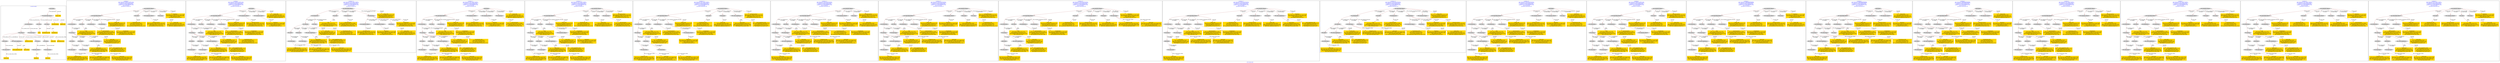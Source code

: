 digraph n0 {
fontcolor="blue"
remincross="true"
label="s20-s-lacma.xml"
subgraph cluster_0 {
label="1-correct model"
n2[style="filled",color="white",fillcolor="lightgray",label="E12_Production1"];
n3[style="filled",color="white",fillcolor="lightgray",label="E21_Person1"];
n4[style="filled",color="white",fillcolor="lightgray",label="E52_Time-Span1"];
n5[style="filled",color="white",fillcolor="lightgray",label="E69_Death1"];
n6[style="filled",color="white",fillcolor="lightgray",label="E82_Actor_Appellation1"];
n7[shape="plaintext",style="filled",fillcolor="gold",label="Artwork_in_Focus"];
n8[style="filled",color="white",fillcolor="lightgray",label="E53_Place1"];
n9[style="filled",color="white",fillcolor="lightgray",label="E67_Birth1"];
n10[shape="plaintext",style="filled",fillcolor="gold",label="Artist_URI"];
n11[style="filled",color="white",fillcolor="lightgray",label="E22_Man-Made_Object1"];
n12[style="filled",color="white",fillcolor="lightgray",label="E35_Title1"];
n13[style="filled",color="white",fillcolor="lightgray",label="E55_Type1"];
n14[shape="plaintext",style="filled",fillcolor="gold",label="Artwork_Details"];
n15[shape="plaintext",style="filled",fillcolor="gold",label="Object_URI"];
n16[shape="plaintext",style="filled",fillcolor="gold",label="Title"];
n17[style="filled",color="white",fillcolor="lightgray",label="E38_Image1"];
n18[shape="plaintext",style="filled",fillcolor="gold",label="Image_URL"];
n19[style="filled",color="white",fillcolor="lightgray",label="E48_Place_Name1"];
n20[shape="plaintext",style="filled",fillcolor="gold",label="Residence"];
n21[shape="plaintext",style="filled",fillcolor="gold",label="Production_Year"];
n22[style="filled",color="white",fillcolor="lightgray",label="E52_Time-Span2"];
n23[shape="plaintext",style="filled",fillcolor="gold",label="birth_date"];
n24[style="filled",color="white",fillcolor="lightgray",label="E52_Time-Span3"];
n25[shape="plaintext",style="filled",fillcolor="gold",label="death_date"];
n26[shape="plaintext",style="filled",fillcolor="gold",label="Classification_URI"];
n27[shape="plaintext",style="filled",fillcolor="gold",label="Classification"];
n28[shape="plaintext",style="filled",fillcolor="gold",label="Artist_Appellation_URI"];
n29[shape="plaintext",style="filled",fillcolor="gold",label="Artist_Name"];
}
subgraph cluster_1 {
label="candidate 0\nlink coherence:0.8928571428571429\nnode coherence:0.9615384615384616\nconfidence:0.4854435485060768\nmapping score:0.5061368604910366\ncost:325.009762\n-precision:0.5-recall:0.52"
n31[style="filled",color="white",fillcolor="lightgray",label="E12_Production1"];
n32[style="filled",color="white",fillcolor="lightgray",label="E21_Person1"];
n33[style="filled",color="white",fillcolor="lightgray",label="E67_Birth1"];
n34[style="filled",color="white",fillcolor="lightgray",label="E69_Death1"];
n35[style="filled",color="white",fillcolor="lightgray",label="E82_Actor_Appellation1"];
n36[style="filled",color="white",fillcolor="lightgray",label="E22_Man-Made_Object1"];
n37[style="filled",color="white",fillcolor="lightgray",label="E35_Title1"];
n38[style="filled",color="white",fillcolor="lightgray",label="E54_Dimension1"];
n39[style="filled",color="white",fillcolor="lightgray",label="E8_Acquisition1"];
n40[style="filled",color="white",fillcolor="lightgray",label="E33_Linguistic_Object2"];
n41[style="filled",color="white",fillcolor="lightgray",label="E55_Type2"];
n42[style="filled",color="white",fillcolor="lightgray",label="E52_Time-Span1"];
n43[style="filled",color="white",fillcolor="lightgray",label="E52_Time-Span3"];
n44[style="filled",color="white",fillcolor="lightgray",label="E33_Linguistic_Object1"];
n45[style="filled",color="white",fillcolor="lightgray",label="E38_Image1"];
n46[shape="plaintext",style="filled",fillcolor="gold",label="Residence\n[E73_Information_Object,P3_has_note,0.506]\n[E33_Linguistic_Object,P3_has_note,0.478]\n[E35_Title,label,0.008]\n[E30_Right,P3_has_note,0.007]"];
n47[shape="plaintext",style="filled",fillcolor="gold",label="Image_URL\n[E38_Image,classLink,0.494]\n[E22_Man-Made_Object,classLink,0.475]\n[E33_Linguistic_Object,P3_has_note,0.022]\n[E82_Actor_Appellation,label,0.01]"];
n48[shape="plaintext",style="filled",fillcolor="gold",label="Artwork_in_Focus\n[E33_Linguistic_Object,P3_has_note,0.451]\n[E73_Information_Object,P3_has_note,0.34]\n[E30_Right,P3_has_note,0.117]\n[E8_Acquisition,P3_has_note,0.092]"];
n49[shape="plaintext",style="filled",fillcolor="gold",label="Object_URI\n[E22_Man-Made_Object,classLink,0.778]\n[E82_Actor_Appellation,label,0.078]\n[E30_Right,P3_has_note,0.073]\n[E8_Acquisition,P3_has_note,0.071]"];
n50[shape="plaintext",style="filled",fillcolor="gold",label="death_date\n[E52_Time-Span,P82_at_some_time_within,0.392]\n[E52_Time-Span,P82a_begin_of_the_begin,0.217]\n[E52_Time-Span,P82b_end_of_the_end,0.195]\n[E52_Time-Span,label,0.195]"];
n51[shape="plaintext",style="filled",fillcolor="gold",label="Production_Year\n[E52_Time-Span,P82b_end_of_the_end,0.364]\n[E52_Time-Span,P82_at_some_time_within,0.315]\n[E52_Time-Span,P82a_begin_of_the_begin,0.265]\n[E52_Time-Span,label,0.055]"];
n52[shape="plaintext",style="filled",fillcolor="gold",label="Artwork_Details\n[E54_Dimension,P3_has_note,0.689]\n[E33_Linguistic_Object,P3_has_note,0.169]\n[E30_Right,P3_has_note,0.077]\n[E8_Acquisition,P3_has_note,0.066]"];
n53[shape="plaintext",style="filled",fillcolor="gold",label="Classification\n[E73_Information_Object,P3_has_note,0.384]\n[E33_Linguistic_Object,P3_has_note,0.357]\n[E30_Right,P3_has_note,0.164]\n[E8_Acquisition,P3_has_note,0.095]"];
n54[shape="plaintext",style="filled",fillcolor="gold",label="Artist_Name\n[E82_Actor_Appellation,label,0.421]\n[E22_Man-Made_Object,classLink,0.223]\n[E33_Linguistic_Object,P3_has_note,0.188]\n[E30_Right,P3_has_note,0.168]"];
n55[shape="plaintext",style="filled",fillcolor="gold",label="Artist_URI\n[E21_Person,classLink,0.423]\n[E82_Actor_Appellation,classLink,0.339]\n[E8_Acquisition,P3_has_note,0.119]\n[E30_Right,P3_has_note,0.119]"];
n56[shape="plaintext",style="filled",fillcolor="gold",label="Classification_URI\n[E55_Type,classLink,0.603]\n[E57_Material,classLink,0.192]\n[E74_Group,classLink,0.19]\n[E73_Information_Object,P3_has_note,0.015]"];
n57[shape="plaintext",style="filled",fillcolor="gold",label="Title\n[E30_Right,P3_has_note,0.276]\n[E8_Acquisition,P3_has_note,0.274]\n[E33_Linguistic_Object,P3_has_note,0.259]\n[E35_Title,label,0.192]"];
n58[shape="plaintext",style="filled",fillcolor="gold",label="birth_date\n[E52_Time-Span,P82a_begin_of_the_begin,0.55]\n[E52_Time-Span,P82_at_some_time_within,0.365]\n[E52_Time-Span,label,0.066]\n[E52_Time-Span,P82b_end_of_the_end,0.018]"];
n59[shape="plaintext",style="filled",fillcolor="gold",label="Artist_Appellation_URI\n[E82_Actor_Appellation,classLink,0.914]\n[E21_Person,classLink,0.055]\n[E8_Acquisition,P3_has_note,0.016]\n[E30_Right,P3_has_note,0.016]"];
}
subgraph cluster_2 {
label="candidate 1\nlink coherence:0.8928571428571429\nnode coherence:0.9615384615384616\nconfidence:0.4854435485060768\nmapping score:0.5061368604910366\ncost:325.019744\n-precision:0.54-recall:0.56"
n61[style="filled",color="white",fillcolor="lightgray",label="E12_Production1"];
n62[style="filled",color="white",fillcolor="lightgray",label="E21_Person1"];
n63[style="filled",color="white",fillcolor="lightgray",label="E55_Type1"];
n64[style="filled",color="white",fillcolor="lightgray",label="E67_Birth1"];
n65[style="filled",color="white",fillcolor="lightgray",label="E69_Death1"];
n66[style="filled",color="white",fillcolor="lightgray",label="E82_Actor_Appellation1"];
n67[style="filled",color="white",fillcolor="lightgray",label="E22_Man-Made_Object1"];
n68[style="filled",color="white",fillcolor="lightgray",label="E35_Title1"];
n69[style="filled",color="white",fillcolor="lightgray",label="E54_Dimension1"];
n70[style="filled",color="white",fillcolor="lightgray",label="E8_Acquisition1"];
n71[style="filled",color="white",fillcolor="lightgray",label="E38_Image1"];
n72[style="filled",color="white",fillcolor="lightgray",label="E52_Time-Span1"];
n73[style="filled",color="white",fillcolor="lightgray",label="E52_Time-Span3"];
n74[style="filled",color="white",fillcolor="lightgray",label="E33_Linguistic_Object1"];
n75[style="filled",color="white",fillcolor="lightgray",label="E33_Linguistic_Object2"];
n76[shape="plaintext",style="filled",fillcolor="gold",label="Residence\n[E73_Information_Object,P3_has_note,0.506]\n[E33_Linguistic_Object,P3_has_note,0.478]\n[E35_Title,label,0.008]\n[E30_Right,P3_has_note,0.007]"];
n77[shape="plaintext",style="filled",fillcolor="gold",label="Image_URL\n[E38_Image,classLink,0.494]\n[E22_Man-Made_Object,classLink,0.475]\n[E33_Linguistic_Object,P3_has_note,0.022]\n[E82_Actor_Appellation,label,0.01]"];
n78[shape="plaintext",style="filled",fillcolor="gold",label="Artwork_in_Focus\n[E33_Linguistic_Object,P3_has_note,0.451]\n[E73_Information_Object,P3_has_note,0.34]\n[E30_Right,P3_has_note,0.117]\n[E8_Acquisition,P3_has_note,0.092]"];
n79[shape="plaintext",style="filled",fillcolor="gold",label="Classification_URI\n[E55_Type,classLink,0.603]\n[E57_Material,classLink,0.192]\n[E74_Group,classLink,0.19]\n[E73_Information_Object,P3_has_note,0.015]"];
n80[shape="plaintext",style="filled",fillcolor="gold",label="Object_URI\n[E22_Man-Made_Object,classLink,0.778]\n[E82_Actor_Appellation,label,0.078]\n[E30_Right,P3_has_note,0.073]\n[E8_Acquisition,P3_has_note,0.071]"];
n81[shape="plaintext",style="filled",fillcolor="gold",label="death_date\n[E52_Time-Span,P82_at_some_time_within,0.392]\n[E52_Time-Span,P82a_begin_of_the_begin,0.217]\n[E52_Time-Span,P82b_end_of_the_end,0.195]\n[E52_Time-Span,label,0.195]"];
n82[shape="plaintext",style="filled",fillcolor="gold",label="Production_Year\n[E52_Time-Span,P82b_end_of_the_end,0.364]\n[E52_Time-Span,P82_at_some_time_within,0.315]\n[E52_Time-Span,P82a_begin_of_the_begin,0.265]\n[E52_Time-Span,label,0.055]"];
n83[shape="plaintext",style="filled",fillcolor="gold",label="Artwork_Details\n[E54_Dimension,P3_has_note,0.689]\n[E33_Linguistic_Object,P3_has_note,0.169]\n[E30_Right,P3_has_note,0.077]\n[E8_Acquisition,P3_has_note,0.066]"];
n84[shape="plaintext",style="filled",fillcolor="gold",label="Classification\n[E73_Information_Object,P3_has_note,0.384]\n[E33_Linguistic_Object,P3_has_note,0.357]\n[E30_Right,P3_has_note,0.164]\n[E8_Acquisition,P3_has_note,0.095]"];
n85[shape="plaintext",style="filled",fillcolor="gold",label="Artist_Name\n[E82_Actor_Appellation,label,0.421]\n[E22_Man-Made_Object,classLink,0.223]\n[E33_Linguistic_Object,P3_has_note,0.188]\n[E30_Right,P3_has_note,0.168]"];
n86[shape="plaintext",style="filled",fillcolor="gold",label="Artist_URI\n[E21_Person,classLink,0.423]\n[E82_Actor_Appellation,classLink,0.339]\n[E8_Acquisition,P3_has_note,0.119]\n[E30_Right,P3_has_note,0.119]"];
n87[shape="plaintext",style="filled",fillcolor="gold",label="Title\n[E30_Right,P3_has_note,0.276]\n[E8_Acquisition,P3_has_note,0.274]\n[E33_Linguistic_Object,P3_has_note,0.259]\n[E35_Title,label,0.192]"];
n88[shape="plaintext",style="filled",fillcolor="gold",label="birth_date\n[E52_Time-Span,P82a_begin_of_the_begin,0.55]\n[E52_Time-Span,P82_at_some_time_within,0.365]\n[E52_Time-Span,label,0.066]\n[E52_Time-Span,P82b_end_of_the_end,0.018]"];
n89[shape="plaintext",style="filled",fillcolor="gold",label="Artist_Appellation_URI\n[E82_Actor_Appellation,classLink,0.914]\n[E21_Person,classLink,0.055]\n[E8_Acquisition,P3_has_note,0.016]\n[E30_Right,P3_has_note,0.016]"];
}
subgraph cluster_3 {
label="candidate 10\nlink coherence:0.8571428571428571\nnode coherence:0.9615384615384616\nconfidence:0.4854435485060768\nmapping score:0.5061368604910366\ncost:424.029746\n-precision:0.5-recall:0.52"
n91[style="filled",color="white",fillcolor="lightgray",label="E12_Production1"];
n92[style="filled",color="white",fillcolor="lightgray",label="E21_Person1"];
n93[style="filled",color="white",fillcolor="lightgray",label="E55_Type1"];
n94[style="filled",color="white",fillcolor="lightgray",label="E67_Birth1"];
n95[style="filled",color="white",fillcolor="lightgray",label="E69_Death1"];
n96[style="filled",color="white",fillcolor="lightgray",label="E82_Actor_Appellation1"];
n97[style="filled",color="white",fillcolor="lightgray",label="E22_Man-Made_Object1"];
n98[style="filled",color="white",fillcolor="lightgray",label="E35_Title1"];
n99[style="filled",color="white",fillcolor="lightgray",label="E54_Dimension1"];
n100[style="filled",color="white",fillcolor="lightgray",label="E8_Acquisition1"];
n101[style="filled",color="white",fillcolor="lightgray",label="E52_Time-Span1"];
n102[style="filled",color="white",fillcolor="lightgray",label="E52_Time-Span3"];
n103[style="filled",color="white",fillcolor="lightgray",label="E33_Linguistic_Object1"];
n104[style="filled",color="white",fillcolor="lightgray",label="E33_Linguistic_Object2"];
n105[style="filled",color="white",fillcolor="lightgray",label="E38_Image1"];
n106[shape="plaintext",style="filled",fillcolor="gold",label="Residence\n[E73_Information_Object,P3_has_note,0.506]\n[E33_Linguistic_Object,P3_has_note,0.478]\n[E35_Title,label,0.008]\n[E30_Right,P3_has_note,0.007]"];
n107[shape="plaintext",style="filled",fillcolor="gold",label="Image_URL\n[E38_Image,classLink,0.494]\n[E22_Man-Made_Object,classLink,0.475]\n[E33_Linguistic_Object,P3_has_note,0.022]\n[E82_Actor_Appellation,label,0.01]"];
n108[shape="plaintext",style="filled",fillcolor="gold",label="Artwork_in_Focus\n[E33_Linguistic_Object,P3_has_note,0.451]\n[E73_Information_Object,P3_has_note,0.34]\n[E30_Right,P3_has_note,0.117]\n[E8_Acquisition,P3_has_note,0.092]"];
n109[shape="plaintext",style="filled",fillcolor="gold",label="Classification_URI\n[E55_Type,classLink,0.603]\n[E57_Material,classLink,0.192]\n[E74_Group,classLink,0.19]\n[E73_Information_Object,P3_has_note,0.015]"];
n110[shape="plaintext",style="filled",fillcolor="gold",label="Object_URI\n[E22_Man-Made_Object,classLink,0.778]\n[E82_Actor_Appellation,label,0.078]\n[E30_Right,P3_has_note,0.073]\n[E8_Acquisition,P3_has_note,0.071]"];
n111[shape="plaintext",style="filled",fillcolor="gold",label="death_date\n[E52_Time-Span,P82_at_some_time_within,0.392]\n[E52_Time-Span,P82a_begin_of_the_begin,0.217]\n[E52_Time-Span,P82b_end_of_the_end,0.195]\n[E52_Time-Span,label,0.195]"];
n112[shape="plaintext",style="filled",fillcolor="gold",label="Production_Year\n[E52_Time-Span,P82b_end_of_the_end,0.364]\n[E52_Time-Span,P82_at_some_time_within,0.315]\n[E52_Time-Span,P82a_begin_of_the_begin,0.265]\n[E52_Time-Span,label,0.055]"];
n113[shape="plaintext",style="filled",fillcolor="gold",label="Artwork_Details\n[E54_Dimension,P3_has_note,0.689]\n[E33_Linguistic_Object,P3_has_note,0.169]\n[E30_Right,P3_has_note,0.077]\n[E8_Acquisition,P3_has_note,0.066]"];
n114[shape="plaintext",style="filled",fillcolor="gold",label="Classification\n[E73_Information_Object,P3_has_note,0.384]\n[E33_Linguistic_Object,P3_has_note,0.357]\n[E30_Right,P3_has_note,0.164]\n[E8_Acquisition,P3_has_note,0.095]"];
n115[shape="plaintext",style="filled",fillcolor="gold",label="Artist_Name\n[E82_Actor_Appellation,label,0.421]\n[E22_Man-Made_Object,classLink,0.223]\n[E33_Linguistic_Object,P3_has_note,0.188]\n[E30_Right,P3_has_note,0.168]"];
n116[shape="plaintext",style="filled",fillcolor="gold",label="Artist_URI\n[E21_Person,classLink,0.423]\n[E82_Actor_Appellation,classLink,0.339]\n[E8_Acquisition,P3_has_note,0.119]\n[E30_Right,P3_has_note,0.119]"];
n117[shape="plaintext",style="filled",fillcolor="gold",label="Title\n[E30_Right,P3_has_note,0.276]\n[E8_Acquisition,P3_has_note,0.274]\n[E33_Linguistic_Object,P3_has_note,0.259]\n[E35_Title,label,0.192]"];
n118[shape="plaintext",style="filled",fillcolor="gold",label="birth_date\n[E52_Time-Span,P82a_begin_of_the_begin,0.55]\n[E52_Time-Span,P82_at_some_time_within,0.365]\n[E52_Time-Span,label,0.066]\n[E52_Time-Span,P82b_end_of_the_end,0.018]"];
n119[shape="plaintext",style="filled",fillcolor="gold",label="Artist_Appellation_URI\n[E82_Actor_Appellation,classLink,0.914]\n[E21_Person,classLink,0.055]\n[E8_Acquisition,P3_has_note,0.016]\n[E30_Right,P3_has_note,0.016]"];
}
subgraph cluster_4 {
label="candidate 11\nlink coherence:0.8571428571428571\nnode coherence:0.9615384615384616\nconfidence:0.4854435485060768\nmapping score:0.5061368604910366\ncost:424.029766\n-precision:0.54-recall:0.56"
n121[style="filled",color="white",fillcolor="lightgray",label="E12_Production1"];
n122[style="filled",color="white",fillcolor="lightgray",label="E21_Person1"];
n123[style="filled",color="white",fillcolor="lightgray",label="E55_Type1"];
n124[style="filled",color="white",fillcolor="lightgray",label="E67_Birth1"];
n125[style="filled",color="white",fillcolor="lightgray",label="E69_Death1"];
n126[style="filled",color="white",fillcolor="lightgray",label="E82_Actor_Appellation1"];
n127[style="filled",color="white",fillcolor="lightgray",label="E22_Man-Made_Object1"];
n128[style="filled",color="white",fillcolor="lightgray",label="E35_Title1"];
n129[style="filled",color="white",fillcolor="lightgray",label="E8_Acquisition1"];
n130[style="filled",color="white",fillcolor="lightgray",label="E38_Image1"];
n131[style="filled",color="white",fillcolor="lightgray",label="E52_Time-Span1"];
n132[style="filled",color="white",fillcolor="lightgray",label="E52_Time-Span3"];
n133[style="filled",color="white",fillcolor="lightgray",label="E33_Linguistic_Object1"];
n134[style="filled",color="white",fillcolor="lightgray",label="E33_Linguistic_Object2"];
n135[style="filled",color="white",fillcolor="lightgray",label="E54_Dimension1"];
n136[shape="plaintext",style="filled",fillcolor="gold",label="Residence\n[E73_Information_Object,P3_has_note,0.506]\n[E33_Linguistic_Object,P3_has_note,0.478]\n[E35_Title,label,0.008]\n[E30_Right,P3_has_note,0.007]"];
n137[shape="plaintext",style="filled",fillcolor="gold",label="Image_URL\n[E38_Image,classLink,0.494]\n[E22_Man-Made_Object,classLink,0.475]\n[E33_Linguistic_Object,P3_has_note,0.022]\n[E82_Actor_Appellation,label,0.01]"];
n138[shape="plaintext",style="filled",fillcolor="gold",label="Artwork_in_Focus\n[E33_Linguistic_Object,P3_has_note,0.451]\n[E73_Information_Object,P3_has_note,0.34]\n[E30_Right,P3_has_note,0.117]\n[E8_Acquisition,P3_has_note,0.092]"];
n139[shape="plaintext",style="filled",fillcolor="gold",label="Classification_URI\n[E55_Type,classLink,0.603]\n[E57_Material,classLink,0.192]\n[E74_Group,classLink,0.19]\n[E73_Information_Object,P3_has_note,0.015]"];
n140[shape="plaintext",style="filled",fillcolor="gold",label="Object_URI\n[E22_Man-Made_Object,classLink,0.778]\n[E82_Actor_Appellation,label,0.078]\n[E30_Right,P3_has_note,0.073]\n[E8_Acquisition,P3_has_note,0.071]"];
n141[shape="plaintext",style="filled",fillcolor="gold",label="death_date\n[E52_Time-Span,P82_at_some_time_within,0.392]\n[E52_Time-Span,P82a_begin_of_the_begin,0.217]\n[E52_Time-Span,P82b_end_of_the_end,0.195]\n[E52_Time-Span,label,0.195]"];
n142[shape="plaintext",style="filled",fillcolor="gold",label="Production_Year\n[E52_Time-Span,P82b_end_of_the_end,0.364]\n[E52_Time-Span,P82_at_some_time_within,0.315]\n[E52_Time-Span,P82a_begin_of_the_begin,0.265]\n[E52_Time-Span,label,0.055]"];
n143[shape="plaintext",style="filled",fillcolor="gold",label="Artwork_Details\n[E54_Dimension,P3_has_note,0.689]\n[E33_Linguistic_Object,P3_has_note,0.169]\n[E30_Right,P3_has_note,0.077]\n[E8_Acquisition,P3_has_note,0.066]"];
n144[shape="plaintext",style="filled",fillcolor="gold",label="Classification\n[E73_Information_Object,P3_has_note,0.384]\n[E33_Linguistic_Object,P3_has_note,0.357]\n[E30_Right,P3_has_note,0.164]\n[E8_Acquisition,P3_has_note,0.095]"];
n145[shape="plaintext",style="filled",fillcolor="gold",label="Artist_Name\n[E82_Actor_Appellation,label,0.421]\n[E22_Man-Made_Object,classLink,0.223]\n[E33_Linguistic_Object,P3_has_note,0.188]\n[E30_Right,P3_has_note,0.168]"];
n146[shape="plaintext",style="filled",fillcolor="gold",label="Artist_URI\n[E21_Person,classLink,0.423]\n[E82_Actor_Appellation,classLink,0.339]\n[E8_Acquisition,P3_has_note,0.119]\n[E30_Right,P3_has_note,0.119]"];
n147[shape="plaintext",style="filled",fillcolor="gold",label="Title\n[E30_Right,P3_has_note,0.276]\n[E8_Acquisition,P3_has_note,0.274]\n[E33_Linguistic_Object,P3_has_note,0.259]\n[E35_Title,label,0.192]"];
n148[shape="plaintext",style="filled",fillcolor="gold",label="birth_date\n[E52_Time-Span,P82a_begin_of_the_begin,0.55]\n[E52_Time-Span,P82_at_some_time_within,0.365]\n[E52_Time-Span,label,0.066]\n[E52_Time-Span,P82b_end_of_the_end,0.018]"];
n149[shape="plaintext",style="filled",fillcolor="gold",label="Artist_Appellation_URI\n[E82_Actor_Appellation,classLink,0.914]\n[E21_Person,classLink,0.055]\n[E8_Acquisition,P3_has_note,0.016]\n[E30_Right,P3_has_note,0.016]"];
}
subgraph cluster_5 {
label="candidate 12\nlink coherence:0.8571428571428571\nnode coherence:0.9615384615384616\nconfidence:0.4854435485060768\nmapping score:0.5061368604910366\ncost:424.029786\n-precision:0.5-recall:0.52"
n151[style="filled",color="white",fillcolor="lightgray",label="E12_Production1"];
n152[style="filled",color="white",fillcolor="lightgray",label="E21_Person1"];
n153[style="filled",color="white",fillcolor="lightgray",label="E67_Birth1"];
n154[style="filled",color="white",fillcolor="lightgray",label="E69_Death1"];
n155[style="filled",color="white",fillcolor="lightgray",label="E82_Actor_Appellation1"];
n156[style="filled",color="white",fillcolor="lightgray",label="E22_Man-Made_Object1"];
n157[style="filled",color="white",fillcolor="lightgray",label="E35_Title1"];
n158[style="filled",color="white",fillcolor="lightgray",label="E8_Acquisition1"];
n159[style="filled",color="white",fillcolor="lightgray",label="E33_Linguistic_Object1"];
n160[style="filled",color="white",fillcolor="lightgray",label="E55_Type3"];
n161[style="filled",color="white",fillcolor="lightgray",label="E52_Time-Span1"];
n162[style="filled",color="white",fillcolor="lightgray",label="E52_Time-Span3"];
n163[style="filled",color="white",fillcolor="lightgray",label="E38_Image1"];
n164[style="filled",color="white",fillcolor="lightgray",label="E54_Dimension1"];
n165[style="filled",color="white",fillcolor="lightgray",label="E33_Linguistic_Object2"];
n166[shape="plaintext",style="filled",fillcolor="gold",label="Residence\n[E73_Information_Object,P3_has_note,0.506]\n[E33_Linguistic_Object,P3_has_note,0.478]\n[E35_Title,label,0.008]\n[E30_Right,P3_has_note,0.007]"];
n167[shape="plaintext",style="filled",fillcolor="gold",label="Image_URL\n[E38_Image,classLink,0.494]\n[E22_Man-Made_Object,classLink,0.475]\n[E33_Linguistic_Object,P3_has_note,0.022]\n[E82_Actor_Appellation,label,0.01]"];
n168[shape="plaintext",style="filled",fillcolor="gold",label="Artwork_in_Focus\n[E33_Linguistic_Object,P3_has_note,0.451]\n[E73_Information_Object,P3_has_note,0.34]\n[E30_Right,P3_has_note,0.117]\n[E8_Acquisition,P3_has_note,0.092]"];
n169[shape="plaintext",style="filled",fillcolor="gold",label="Object_URI\n[E22_Man-Made_Object,classLink,0.778]\n[E82_Actor_Appellation,label,0.078]\n[E30_Right,P3_has_note,0.073]\n[E8_Acquisition,P3_has_note,0.071]"];
n170[shape="plaintext",style="filled",fillcolor="gold",label="death_date\n[E52_Time-Span,P82_at_some_time_within,0.392]\n[E52_Time-Span,P82a_begin_of_the_begin,0.217]\n[E52_Time-Span,P82b_end_of_the_end,0.195]\n[E52_Time-Span,label,0.195]"];
n171[shape="plaintext",style="filled",fillcolor="gold",label="Production_Year\n[E52_Time-Span,P82b_end_of_the_end,0.364]\n[E52_Time-Span,P82_at_some_time_within,0.315]\n[E52_Time-Span,P82a_begin_of_the_begin,0.265]\n[E52_Time-Span,label,0.055]"];
n172[shape="plaintext",style="filled",fillcolor="gold",label="Artwork_Details\n[E54_Dimension,P3_has_note,0.689]\n[E33_Linguistic_Object,P3_has_note,0.169]\n[E30_Right,P3_has_note,0.077]\n[E8_Acquisition,P3_has_note,0.066]"];
n173[shape="plaintext",style="filled",fillcolor="gold",label="Classification\n[E73_Information_Object,P3_has_note,0.384]\n[E33_Linguistic_Object,P3_has_note,0.357]\n[E30_Right,P3_has_note,0.164]\n[E8_Acquisition,P3_has_note,0.095]"];
n174[shape="plaintext",style="filled",fillcolor="gold",label="Artist_Name\n[E82_Actor_Appellation,label,0.421]\n[E22_Man-Made_Object,classLink,0.223]\n[E33_Linguistic_Object,P3_has_note,0.188]\n[E30_Right,P3_has_note,0.168]"];
n175[shape="plaintext",style="filled",fillcolor="gold",label="Artist_URI\n[E21_Person,classLink,0.423]\n[E82_Actor_Appellation,classLink,0.339]\n[E8_Acquisition,P3_has_note,0.119]\n[E30_Right,P3_has_note,0.119]"];
n176[shape="plaintext",style="filled",fillcolor="gold",label="Title\n[E30_Right,P3_has_note,0.276]\n[E8_Acquisition,P3_has_note,0.274]\n[E33_Linguistic_Object,P3_has_note,0.259]\n[E35_Title,label,0.192]"];
n177[shape="plaintext",style="filled",fillcolor="gold",label="birth_date\n[E52_Time-Span,P82a_begin_of_the_begin,0.55]\n[E52_Time-Span,P82_at_some_time_within,0.365]\n[E52_Time-Span,label,0.066]\n[E52_Time-Span,P82b_end_of_the_end,0.018]"];
n178[shape="plaintext",style="filled",fillcolor="gold",label="Artist_Appellation_URI\n[E82_Actor_Appellation,classLink,0.914]\n[E21_Person,classLink,0.055]\n[E8_Acquisition,P3_has_note,0.016]\n[E30_Right,P3_has_note,0.016]"];
n179[shape="plaintext",style="filled",fillcolor="gold",label="Classification_URI\n[E55_Type,classLink,0.603]\n[E57_Material,classLink,0.192]\n[E74_Group,classLink,0.19]\n[E73_Information_Object,P3_has_note,0.015]"];
}
subgraph cluster_6 {
label="candidate 13\nlink coherence:0.8571428571428571\nnode coherence:0.9615384615384616\nconfidence:0.4854435485060768\nmapping score:0.5061368604910366\ncost:424.029796\n-precision:0.46-recall:0.48"
n181[style="filled",color="white",fillcolor="lightgray",label="E12_Production1"];
n182[style="filled",color="white",fillcolor="lightgray",label="E21_Person1"];
n183[style="filled",color="white",fillcolor="lightgray",label="E67_Birth1"];
n184[style="filled",color="white",fillcolor="lightgray",label="E69_Death1"];
n185[style="filled",color="white",fillcolor="lightgray",label="E22_Man-Made_Object1"];
n186[style="filled",color="white",fillcolor="lightgray",label="E35_Title1"];
n187[style="filled",color="white",fillcolor="lightgray",label="E54_Dimension1"];
n188[style="filled",color="white",fillcolor="lightgray",label="E8_Acquisition1"];
n189[style="filled",color="white",fillcolor="lightgray",label="E33_Linguistic_Object1"];
n190[style="filled",color="white",fillcolor="lightgray",label="E55_Type3"];
n191[style="filled",color="white",fillcolor="lightgray",label="E52_Time-Span1"];
n192[style="filled",color="white",fillcolor="lightgray",label="E52_Time-Span3"];
n193[style="filled",color="white",fillcolor="lightgray",label="E38_Image1"];
n194[style="filled",color="white",fillcolor="lightgray",label="E82_Actor_Appellation1"];
n195[style="filled",color="white",fillcolor="lightgray",label="E33_Linguistic_Object2"];
n196[shape="plaintext",style="filled",fillcolor="gold",label="Residence\n[E73_Information_Object,P3_has_note,0.506]\n[E33_Linguistic_Object,P3_has_note,0.478]\n[E35_Title,label,0.008]\n[E30_Right,P3_has_note,0.007]"];
n197[shape="plaintext",style="filled",fillcolor="gold",label="Image_URL\n[E38_Image,classLink,0.494]\n[E22_Man-Made_Object,classLink,0.475]\n[E33_Linguistic_Object,P3_has_note,0.022]\n[E82_Actor_Appellation,label,0.01]"];
n198[shape="plaintext",style="filled",fillcolor="gold",label="Artwork_in_Focus\n[E33_Linguistic_Object,P3_has_note,0.451]\n[E73_Information_Object,P3_has_note,0.34]\n[E30_Right,P3_has_note,0.117]\n[E8_Acquisition,P3_has_note,0.092]"];
n199[shape="plaintext",style="filled",fillcolor="gold",label="Object_URI\n[E22_Man-Made_Object,classLink,0.778]\n[E82_Actor_Appellation,label,0.078]\n[E30_Right,P3_has_note,0.073]\n[E8_Acquisition,P3_has_note,0.071]"];
n200[shape="plaintext",style="filled",fillcolor="gold",label="death_date\n[E52_Time-Span,P82_at_some_time_within,0.392]\n[E52_Time-Span,P82a_begin_of_the_begin,0.217]\n[E52_Time-Span,P82b_end_of_the_end,0.195]\n[E52_Time-Span,label,0.195]"];
n201[shape="plaintext",style="filled",fillcolor="gold",label="Production_Year\n[E52_Time-Span,P82b_end_of_the_end,0.364]\n[E52_Time-Span,P82_at_some_time_within,0.315]\n[E52_Time-Span,P82a_begin_of_the_begin,0.265]\n[E52_Time-Span,label,0.055]"];
n202[shape="plaintext",style="filled",fillcolor="gold",label="Artwork_Details\n[E54_Dimension,P3_has_note,0.689]\n[E33_Linguistic_Object,P3_has_note,0.169]\n[E30_Right,P3_has_note,0.077]\n[E8_Acquisition,P3_has_note,0.066]"];
n203[shape="plaintext",style="filled",fillcolor="gold",label="Classification\n[E73_Information_Object,P3_has_note,0.384]\n[E33_Linguistic_Object,P3_has_note,0.357]\n[E30_Right,P3_has_note,0.164]\n[E8_Acquisition,P3_has_note,0.095]"];
n204[shape="plaintext",style="filled",fillcolor="gold",label="Artist_Name\n[E82_Actor_Appellation,label,0.421]\n[E22_Man-Made_Object,classLink,0.223]\n[E33_Linguistic_Object,P3_has_note,0.188]\n[E30_Right,P3_has_note,0.168]"];
n205[shape="plaintext",style="filled",fillcolor="gold",label="Artist_URI\n[E21_Person,classLink,0.423]\n[E82_Actor_Appellation,classLink,0.339]\n[E8_Acquisition,P3_has_note,0.119]\n[E30_Right,P3_has_note,0.119]"];
n206[shape="plaintext",style="filled",fillcolor="gold",label="Title\n[E30_Right,P3_has_note,0.276]\n[E8_Acquisition,P3_has_note,0.274]\n[E33_Linguistic_Object,P3_has_note,0.259]\n[E35_Title,label,0.192]"];
n207[shape="plaintext",style="filled",fillcolor="gold",label="birth_date\n[E52_Time-Span,P82a_begin_of_the_begin,0.55]\n[E52_Time-Span,P82_at_some_time_within,0.365]\n[E52_Time-Span,label,0.066]\n[E52_Time-Span,P82b_end_of_the_end,0.018]"];
n208[shape="plaintext",style="filled",fillcolor="gold",label="Artist_Appellation_URI\n[E82_Actor_Appellation,classLink,0.914]\n[E21_Person,classLink,0.055]\n[E8_Acquisition,P3_has_note,0.016]\n[E30_Right,P3_has_note,0.016]"];
n209[shape="plaintext",style="filled",fillcolor="gold",label="Classification_URI\n[E55_Type,classLink,0.603]\n[E57_Material,classLink,0.192]\n[E74_Group,classLink,0.19]\n[E73_Information_Object,P3_has_note,0.015]"];
}
subgraph cluster_7 {
label="candidate 14\nlink coherence:0.8518518518518519\nnode coherence:0.9615384615384616\nconfidence:0.4854435485060768\nmapping score:0.5061368604910366\ncost:225.009792\n-precision:0.56-recall:0.56"
n211[style="filled",color="white",fillcolor="lightgray",label="E12_Production1"];
n212[style="filled",color="white",fillcolor="lightgray",label="E21_Person1"];
n213[style="filled",color="white",fillcolor="lightgray",label="E52_Time-Span2"];
n214[style="filled",color="white",fillcolor="lightgray",label="E69_Death1"];
n215[style="filled",color="white",fillcolor="lightgray",label="E82_Actor_Appellation1"];
n216[style="filled",color="white",fillcolor="lightgray",label="E22_Man-Made_Object1"];
n217[style="filled",color="white",fillcolor="lightgray",label="E35_Title1"];
n218[style="filled",color="white",fillcolor="lightgray",label="E54_Dimension1"];
n219[style="filled",color="white",fillcolor="lightgray",label="E55_Type2"];
n220[style="filled",color="white",fillcolor="lightgray",label="E8_Acquisition1"];
n221[style="filled",color="white",fillcolor="lightgray",label="E33_Linguistic_Object1"];
n222[style="filled",color="white",fillcolor="lightgray",label="E52_Time-Span3"];
n223[style="filled",color="white",fillcolor="lightgray",label="E33_Linguistic_Object2"];
n224[style="filled",color="white",fillcolor="lightgray",label="E38_Image1"];
n225[shape="plaintext",style="filled",fillcolor="gold",label="Residence\n[E73_Information_Object,P3_has_note,0.506]\n[E33_Linguistic_Object,P3_has_note,0.478]\n[E35_Title,label,0.008]\n[E30_Right,P3_has_note,0.007]"];
n226[shape="plaintext",style="filled",fillcolor="gold",label="Production_Year\n[E52_Time-Span,P82b_end_of_the_end,0.364]\n[E52_Time-Span,P82_at_some_time_within,0.315]\n[E52_Time-Span,P82a_begin_of_the_begin,0.265]\n[E52_Time-Span,label,0.055]"];
n227[shape="plaintext",style="filled",fillcolor="gold",label="Image_URL\n[E38_Image,classLink,0.494]\n[E22_Man-Made_Object,classLink,0.475]\n[E33_Linguistic_Object,P3_has_note,0.022]\n[E82_Actor_Appellation,label,0.01]"];
n228[shape="plaintext",style="filled",fillcolor="gold",label="Artwork_in_Focus\n[E33_Linguistic_Object,P3_has_note,0.451]\n[E73_Information_Object,P3_has_note,0.34]\n[E30_Right,P3_has_note,0.117]\n[E8_Acquisition,P3_has_note,0.092]"];
n229[shape="plaintext",style="filled",fillcolor="gold",label="Object_URI\n[E22_Man-Made_Object,classLink,0.778]\n[E82_Actor_Appellation,label,0.078]\n[E30_Right,P3_has_note,0.073]\n[E8_Acquisition,P3_has_note,0.071]"];
n230[shape="plaintext",style="filled",fillcolor="gold",label="death_date\n[E52_Time-Span,P82_at_some_time_within,0.392]\n[E52_Time-Span,P82a_begin_of_the_begin,0.217]\n[E52_Time-Span,P82b_end_of_the_end,0.195]\n[E52_Time-Span,label,0.195]"];
n231[shape="plaintext",style="filled",fillcolor="gold",label="Artwork_Details\n[E54_Dimension,P3_has_note,0.689]\n[E33_Linguistic_Object,P3_has_note,0.169]\n[E30_Right,P3_has_note,0.077]\n[E8_Acquisition,P3_has_note,0.066]"];
n232[shape="plaintext",style="filled",fillcolor="gold",label="Classification\n[E73_Information_Object,P3_has_note,0.384]\n[E33_Linguistic_Object,P3_has_note,0.357]\n[E30_Right,P3_has_note,0.164]\n[E8_Acquisition,P3_has_note,0.095]"];
n233[shape="plaintext",style="filled",fillcolor="gold",label="Artist_Name\n[E82_Actor_Appellation,label,0.421]\n[E22_Man-Made_Object,classLink,0.223]\n[E33_Linguistic_Object,P3_has_note,0.188]\n[E30_Right,P3_has_note,0.168]"];
n234[shape="plaintext",style="filled",fillcolor="gold",label="birth_date\n[E52_Time-Span,P82a_begin_of_the_begin,0.55]\n[E52_Time-Span,P82_at_some_time_within,0.365]\n[E52_Time-Span,label,0.066]\n[E52_Time-Span,P82b_end_of_the_end,0.018]"];
n235[shape="plaintext",style="filled",fillcolor="gold",label="Artist_URI\n[E21_Person,classLink,0.423]\n[E82_Actor_Appellation,classLink,0.339]\n[E8_Acquisition,P3_has_note,0.119]\n[E30_Right,P3_has_note,0.119]"];
n236[shape="plaintext",style="filled",fillcolor="gold",label="Classification_URI\n[E55_Type,classLink,0.603]\n[E57_Material,classLink,0.192]\n[E74_Group,classLink,0.19]\n[E73_Information_Object,P3_has_note,0.015]"];
n237[shape="plaintext",style="filled",fillcolor="gold",label="Title\n[E30_Right,P3_has_note,0.276]\n[E8_Acquisition,P3_has_note,0.274]\n[E33_Linguistic_Object,P3_has_note,0.259]\n[E35_Title,label,0.192]"];
n238[shape="plaintext",style="filled",fillcolor="gold",label="Artist_Appellation_URI\n[E82_Actor_Appellation,classLink,0.914]\n[E21_Person,classLink,0.055]\n[E8_Acquisition,P3_has_note,0.016]\n[E30_Right,P3_has_note,0.016]"];
}
subgraph cluster_8 {
label="candidate 15\nlink coherence:0.8518518518518519\nnode coherence:0.9615384615384616\nconfidence:0.4854435485060768\nmapping score:0.5061368604910366\ncost:324.019794\n-precision:0.52-recall:0.52"
n240[style="filled",color="white",fillcolor="lightgray",label="E12_Production1"];
n241[style="filled",color="white",fillcolor="lightgray",label="E21_Person1"];
n242[style="filled",color="white",fillcolor="lightgray",label="E52_Time-Span2"];
n243[style="filled",color="white",fillcolor="lightgray",label="E69_Death1"];
n244[style="filled",color="white",fillcolor="lightgray",label="E82_Actor_Appellation1"];
n245[style="filled",color="white",fillcolor="lightgray",label="E22_Man-Made_Object1"];
n246[style="filled",color="white",fillcolor="lightgray",label="E35_Title1"];
n247[style="filled",color="white",fillcolor="lightgray",label="E54_Dimension1"];
n248[style="filled",color="white",fillcolor="lightgray",label="E8_Acquisition1"];
n249[style="filled",color="white",fillcolor="lightgray",label="E33_Linguistic_Object1"];
n250[style="filled",color="white",fillcolor="lightgray",label="E52_Time-Span3"];
n251[style="filled",color="white",fillcolor="lightgray",label="E33_Linguistic_Object2"];
n252[style="filled",color="white",fillcolor="lightgray",label="E38_Image1"];
n253[style="filled",color="white",fillcolor="lightgray",label="E55_Type2"];
n254[shape="plaintext",style="filled",fillcolor="gold",label="Residence\n[E73_Information_Object,P3_has_note,0.506]\n[E33_Linguistic_Object,P3_has_note,0.478]\n[E35_Title,label,0.008]\n[E30_Right,P3_has_note,0.007]"];
n255[shape="plaintext",style="filled",fillcolor="gold",label="Production_Year\n[E52_Time-Span,P82b_end_of_the_end,0.364]\n[E52_Time-Span,P82_at_some_time_within,0.315]\n[E52_Time-Span,P82a_begin_of_the_begin,0.265]\n[E52_Time-Span,label,0.055]"];
n256[shape="plaintext",style="filled",fillcolor="gold",label="Image_URL\n[E38_Image,classLink,0.494]\n[E22_Man-Made_Object,classLink,0.475]\n[E33_Linguistic_Object,P3_has_note,0.022]\n[E82_Actor_Appellation,label,0.01]"];
n257[shape="plaintext",style="filled",fillcolor="gold",label="Artwork_in_Focus\n[E33_Linguistic_Object,P3_has_note,0.451]\n[E73_Information_Object,P3_has_note,0.34]\n[E30_Right,P3_has_note,0.117]\n[E8_Acquisition,P3_has_note,0.092]"];
n258[shape="plaintext",style="filled",fillcolor="gold",label="Object_URI\n[E22_Man-Made_Object,classLink,0.778]\n[E82_Actor_Appellation,label,0.078]\n[E30_Right,P3_has_note,0.073]\n[E8_Acquisition,P3_has_note,0.071]"];
n259[shape="plaintext",style="filled",fillcolor="gold",label="death_date\n[E52_Time-Span,P82_at_some_time_within,0.392]\n[E52_Time-Span,P82a_begin_of_the_begin,0.217]\n[E52_Time-Span,P82b_end_of_the_end,0.195]\n[E52_Time-Span,label,0.195]"];
n260[shape="plaintext",style="filled",fillcolor="gold",label="Artwork_Details\n[E54_Dimension,P3_has_note,0.689]\n[E33_Linguistic_Object,P3_has_note,0.169]\n[E30_Right,P3_has_note,0.077]\n[E8_Acquisition,P3_has_note,0.066]"];
n261[shape="plaintext",style="filled",fillcolor="gold",label="Classification\n[E73_Information_Object,P3_has_note,0.384]\n[E33_Linguistic_Object,P3_has_note,0.357]\n[E30_Right,P3_has_note,0.164]\n[E8_Acquisition,P3_has_note,0.095]"];
n262[shape="plaintext",style="filled",fillcolor="gold",label="Artist_Name\n[E82_Actor_Appellation,label,0.421]\n[E22_Man-Made_Object,classLink,0.223]\n[E33_Linguistic_Object,P3_has_note,0.188]\n[E30_Right,P3_has_note,0.168]"];
n263[shape="plaintext",style="filled",fillcolor="gold",label="birth_date\n[E52_Time-Span,P82a_begin_of_the_begin,0.55]\n[E52_Time-Span,P82_at_some_time_within,0.365]\n[E52_Time-Span,label,0.066]\n[E52_Time-Span,P82b_end_of_the_end,0.018]"];
n264[shape="plaintext",style="filled",fillcolor="gold",label="Artist_URI\n[E21_Person,classLink,0.423]\n[E82_Actor_Appellation,classLink,0.339]\n[E8_Acquisition,P3_has_note,0.119]\n[E30_Right,P3_has_note,0.119]"];
n265[shape="plaintext",style="filled",fillcolor="gold",label="Classification_URI\n[E55_Type,classLink,0.603]\n[E57_Material,classLink,0.192]\n[E74_Group,classLink,0.19]\n[E73_Information_Object,P3_has_note,0.015]"];
n266[shape="plaintext",style="filled",fillcolor="gold",label="Title\n[E30_Right,P3_has_note,0.276]\n[E8_Acquisition,P3_has_note,0.274]\n[E33_Linguistic_Object,P3_has_note,0.259]\n[E35_Title,label,0.192]"];
n267[shape="plaintext",style="filled",fillcolor="gold",label="Artist_Appellation_URI\n[E82_Actor_Appellation,classLink,0.914]\n[E21_Person,classLink,0.055]\n[E8_Acquisition,P3_has_note,0.016]\n[E30_Right,P3_has_note,0.016]"];
}
subgraph cluster_9 {
label="candidate 16\nlink coherence:0.8518518518518519\nnode coherence:0.9615384615384616\nconfidence:0.4854435485060768\nmapping score:0.5061368604910366\ncost:324.019814\n-precision:0.48-recall:0.48"
n269[style="filled",color="white",fillcolor="lightgray",label="E12_Production1"];
n270[style="filled",color="white",fillcolor="lightgray",label="E21_Person1"];
n271[style="filled",color="white",fillcolor="lightgray",label="E69_Death1"];
n272[style="filled",color="white",fillcolor="lightgray",label="E82_Actor_Appellation1"];
n273[style="filled",color="white",fillcolor="lightgray",label="E22_Man-Made_Object1"];
n274[style="filled",color="white",fillcolor="lightgray",label="E35_Title1"];
n275[style="filled",color="white",fillcolor="lightgray",label="E54_Dimension1"];
n276[style="filled",color="white",fillcolor="lightgray",label="E8_Acquisition1"];
n277[style="filled",color="white",fillcolor="lightgray",label="E33_Linguistic_Object2"];
n278[style="filled",color="white",fillcolor="lightgray",label="E55_Type2"];
n279[style="filled",color="white",fillcolor="lightgray",label="E52_Time-Span3"];
n280[style="filled",color="white",fillcolor="lightgray",label="E33_Linguistic_Object1"];
n281[style="filled",color="white",fillcolor="lightgray",label="E38_Image1"];
n282[style="filled",color="white",fillcolor="lightgray",label="E52_Time-Span2"];
n283[shape="plaintext",style="filled",fillcolor="gold",label="Residence\n[E73_Information_Object,P3_has_note,0.506]\n[E33_Linguistic_Object,P3_has_note,0.478]\n[E35_Title,label,0.008]\n[E30_Right,P3_has_note,0.007]"];
n284[shape="plaintext",style="filled",fillcolor="gold",label="Production_Year\n[E52_Time-Span,P82b_end_of_the_end,0.364]\n[E52_Time-Span,P82_at_some_time_within,0.315]\n[E52_Time-Span,P82a_begin_of_the_begin,0.265]\n[E52_Time-Span,label,0.055]"];
n285[shape="plaintext",style="filled",fillcolor="gold",label="Image_URL\n[E38_Image,classLink,0.494]\n[E22_Man-Made_Object,classLink,0.475]\n[E33_Linguistic_Object,P3_has_note,0.022]\n[E82_Actor_Appellation,label,0.01]"];
n286[shape="plaintext",style="filled",fillcolor="gold",label="Artwork_in_Focus\n[E33_Linguistic_Object,P3_has_note,0.451]\n[E73_Information_Object,P3_has_note,0.34]\n[E30_Right,P3_has_note,0.117]\n[E8_Acquisition,P3_has_note,0.092]"];
n287[shape="plaintext",style="filled",fillcolor="gold",label="Object_URI\n[E22_Man-Made_Object,classLink,0.778]\n[E82_Actor_Appellation,label,0.078]\n[E30_Right,P3_has_note,0.073]\n[E8_Acquisition,P3_has_note,0.071]"];
n288[shape="plaintext",style="filled",fillcolor="gold",label="death_date\n[E52_Time-Span,P82_at_some_time_within,0.392]\n[E52_Time-Span,P82a_begin_of_the_begin,0.217]\n[E52_Time-Span,P82b_end_of_the_end,0.195]\n[E52_Time-Span,label,0.195]"];
n289[shape="plaintext",style="filled",fillcolor="gold",label="Artwork_Details\n[E54_Dimension,P3_has_note,0.689]\n[E33_Linguistic_Object,P3_has_note,0.169]\n[E30_Right,P3_has_note,0.077]\n[E8_Acquisition,P3_has_note,0.066]"];
n290[shape="plaintext",style="filled",fillcolor="gold",label="Classification\n[E73_Information_Object,P3_has_note,0.384]\n[E33_Linguistic_Object,P3_has_note,0.357]\n[E30_Right,P3_has_note,0.164]\n[E8_Acquisition,P3_has_note,0.095]"];
n291[shape="plaintext",style="filled",fillcolor="gold",label="Artist_Name\n[E82_Actor_Appellation,label,0.421]\n[E22_Man-Made_Object,classLink,0.223]\n[E33_Linguistic_Object,P3_has_note,0.188]\n[E30_Right,P3_has_note,0.168]"];
n292[shape="plaintext",style="filled",fillcolor="gold",label="birth_date\n[E52_Time-Span,P82a_begin_of_the_begin,0.55]\n[E52_Time-Span,P82_at_some_time_within,0.365]\n[E52_Time-Span,label,0.066]\n[E52_Time-Span,P82b_end_of_the_end,0.018]"];
n293[shape="plaintext",style="filled",fillcolor="gold",label="Artist_URI\n[E21_Person,classLink,0.423]\n[E82_Actor_Appellation,classLink,0.339]\n[E8_Acquisition,P3_has_note,0.119]\n[E30_Right,P3_has_note,0.119]"];
n294[shape="plaintext",style="filled",fillcolor="gold",label="Classification_URI\n[E55_Type,classLink,0.603]\n[E57_Material,classLink,0.192]\n[E74_Group,classLink,0.19]\n[E73_Information_Object,P3_has_note,0.015]"];
n295[shape="plaintext",style="filled",fillcolor="gold",label="Title\n[E30_Right,P3_has_note,0.276]\n[E8_Acquisition,P3_has_note,0.274]\n[E33_Linguistic_Object,P3_has_note,0.259]\n[E35_Title,label,0.192]"];
n296[shape="plaintext",style="filled",fillcolor="gold",label="Artist_Appellation_URI\n[E82_Actor_Appellation,classLink,0.914]\n[E21_Person,classLink,0.055]\n[E8_Acquisition,P3_has_note,0.016]\n[E30_Right,P3_has_note,0.016]"];
}
subgraph cluster_10 {
label="candidate 17\nlink coherence:0.8518518518518519\nnode coherence:0.9615384615384616\nconfidence:0.4854435485060768\nmapping score:0.5061368604910366\ncost:324.019824\n-precision:0.48-recall:0.48"
n298[style="filled",color="white",fillcolor="lightgray",label="E12_Production1"];
n299[style="filled",color="white",fillcolor="lightgray",label="E21_Person1"];
n300[style="filled",color="white",fillcolor="lightgray",label="E52_Time-Span2"];
n301[style="filled",color="white",fillcolor="lightgray",label="E69_Death1"];
n302[style="filled",color="white",fillcolor="lightgray",label="E22_Man-Made_Object1"];
n303[style="filled",color="white",fillcolor="lightgray",label="E35_Title1"];
n304[style="filled",color="white",fillcolor="lightgray",label="E54_Dimension1"];
n305[style="filled",color="white",fillcolor="lightgray",label="E8_Acquisition1"];
n306[style="filled",color="white",fillcolor="lightgray",label="E33_Linguistic_Object2"];
n307[style="filled",color="white",fillcolor="lightgray",label="E55_Type2"];
n308[style="filled",color="white",fillcolor="lightgray",label="E52_Time-Span3"];
n309[style="filled",color="white",fillcolor="lightgray",label="E33_Linguistic_Object1"];
n310[style="filled",color="white",fillcolor="lightgray",label="E38_Image1"];
n311[style="filled",color="white",fillcolor="lightgray",label="E82_Actor_Appellation1"];
n312[shape="plaintext",style="filled",fillcolor="gold",label="Residence\n[E73_Information_Object,P3_has_note,0.506]\n[E33_Linguistic_Object,P3_has_note,0.478]\n[E35_Title,label,0.008]\n[E30_Right,P3_has_note,0.007]"];
n313[shape="plaintext",style="filled",fillcolor="gold",label="Production_Year\n[E52_Time-Span,P82b_end_of_the_end,0.364]\n[E52_Time-Span,P82_at_some_time_within,0.315]\n[E52_Time-Span,P82a_begin_of_the_begin,0.265]\n[E52_Time-Span,label,0.055]"];
n314[shape="plaintext",style="filled",fillcolor="gold",label="Image_URL\n[E38_Image,classLink,0.494]\n[E22_Man-Made_Object,classLink,0.475]\n[E33_Linguistic_Object,P3_has_note,0.022]\n[E82_Actor_Appellation,label,0.01]"];
n315[shape="plaintext",style="filled",fillcolor="gold",label="Artwork_in_Focus\n[E33_Linguistic_Object,P3_has_note,0.451]\n[E73_Information_Object,P3_has_note,0.34]\n[E30_Right,P3_has_note,0.117]\n[E8_Acquisition,P3_has_note,0.092]"];
n316[shape="plaintext",style="filled",fillcolor="gold",label="Object_URI\n[E22_Man-Made_Object,classLink,0.778]\n[E82_Actor_Appellation,label,0.078]\n[E30_Right,P3_has_note,0.073]\n[E8_Acquisition,P3_has_note,0.071]"];
n317[shape="plaintext",style="filled",fillcolor="gold",label="death_date\n[E52_Time-Span,P82_at_some_time_within,0.392]\n[E52_Time-Span,P82a_begin_of_the_begin,0.217]\n[E52_Time-Span,P82b_end_of_the_end,0.195]\n[E52_Time-Span,label,0.195]"];
n318[shape="plaintext",style="filled",fillcolor="gold",label="Artwork_Details\n[E54_Dimension,P3_has_note,0.689]\n[E33_Linguistic_Object,P3_has_note,0.169]\n[E30_Right,P3_has_note,0.077]\n[E8_Acquisition,P3_has_note,0.066]"];
n319[shape="plaintext",style="filled",fillcolor="gold",label="Classification\n[E73_Information_Object,P3_has_note,0.384]\n[E33_Linguistic_Object,P3_has_note,0.357]\n[E30_Right,P3_has_note,0.164]\n[E8_Acquisition,P3_has_note,0.095]"];
n320[shape="plaintext",style="filled",fillcolor="gold",label="Artist_Name\n[E82_Actor_Appellation,label,0.421]\n[E22_Man-Made_Object,classLink,0.223]\n[E33_Linguistic_Object,P3_has_note,0.188]\n[E30_Right,P3_has_note,0.168]"];
n321[shape="plaintext",style="filled",fillcolor="gold",label="birth_date\n[E52_Time-Span,P82a_begin_of_the_begin,0.55]\n[E52_Time-Span,P82_at_some_time_within,0.365]\n[E52_Time-Span,label,0.066]\n[E52_Time-Span,P82b_end_of_the_end,0.018]"];
n322[shape="plaintext",style="filled",fillcolor="gold",label="Artist_URI\n[E21_Person,classLink,0.423]\n[E82_Actor_Appellation,classLink,0.339]\n[E8_Acquisition,P3_has_note,0.119]\n[E30_Right,P3_has_note,0.119]"];
n323[shape="plaintext",style="filled",fillcolor="gold",label="Classification_URI\n[E55_Type,classLink,0.603]\n[E57_Material,classLink,0.192]\n[E74_Group,classLink,0.19]\n[E73_Information_Object,P3_has_note,0.015]"];
n324[shape="plaintext",style="filled",fillcolor="gold",label="Title\n[E30_Right,P3_has_note,0.276]\n[E8_Acquisition,P3_has_note,0.274]\n[E33_Linguistic_Object,P3_has_note,0.259]\n[E35_Title,label,0.192]"];
n325[shape="plaintext",style="filled",fillcolor="gold",label="Artist_Appellation_URI\n[E82_Actor_Appellation,classLink,0.914]\n[E21_Person,classLink,0.055]\n[E8_Acquisition,P3_has_note,0.016]\n[E30_Right,P3_has_note,0.016]"];
}
subgraph cluster_11 {
label="candidate 18\nlink coherence:0.8518518518518519\nnode coherence:0.9615384615384616\nconfidence:0.4854435485060768\nmapping score:0.5061368604910366\ncost:324.029776\n-precision:0.56-recall:0.56"
n327[style="filled",color="white",fillcolor="lightgray",label="E12_Production1"];
n328[style="filled",color="white",fillcolor="lightgray",label="E21_Person1"];
n329[style="filled",color="white",fillcolor="lightgray",label="E52_Time-Span2"];
n330[style="filled",color="white",fillcolor="lightgray",label="E55_Type1"];
n331[style="filled",color="white",fillcolor="lightgray",label="E67_Birth1"];
n332[style="filled",color="white",fillcolor="lightgray",label="E82_Actor_Appellation1"];
n333[style="filled",color="white",fillcolor="lightgray",label="E22_Man-Made_Object1"];
n334[style="filled",color="white",fillcolor="lightgray",label="E35_Title1"];
n335[style="filled",color="white",fillcolor="lightgray",label="E54_Dimension1"];
n336[style="filled",color="white",fillcolor="lightgray",label="E8_Acquisition1"];
n337[style="filled",color="white",fillcolor="lightgray",label="E52_Time-Span1"];
n338[style="filled",color="white",fillcolor="lightgray",label="E33_Linguistic_Object1"];
n339[style="filled",color="white",fillcolor="lightgray",label="E33_Linguistic_Object2"];
n340[style="filled",color="white",fillcolor="lightgray",label="E38_Image1"];
n341[shape="plaintext",style="filled",fillcolor="gold",label="Residence\n[E73_Information_Object,P3_has_note,0.506]\n[E33_Linguistic_Object,P3_has_note,0.478]\n[E35_Title,label,0.008]\n[E30_Right,P3_has_note,0.007]"];
n342[shape="plaintext",style="filled",fillcolor="gold",label="Production_Year\n[E52_Time-Span,P82b_end_of_the_end,0.364]\n[E52_Time-Span,P82_at_some_time_within,0.315]\n[E52_Time-Span,P82a_begin_of_the_begin,0.265]\n[E52_Time-Span,label,0.055]"];
n343[shape="plaintext",style="filled",fillcolor="gold",label="Image_URL\n[E38_Image,classLink,0.494]\n[E22_Man-Made_Object,classLink,0.475]\n[E33_Linguistic_Object,P3_has_note,0.022]\n[E82_Actor_Appellation,label,0.01]"];
n344[shape="plaintext",style="filled",fillcolor="gold",label="Artwork_in_Focus\n[E33_Linguistic_Object,P3_has_note,0.451]\n[E73_Information_Object,P3_has_note,0.34]\n[E30_Right,P3_has_note,0.117]\n[E8_Acquisition,P3_has_note,0.092]"];
n345[shape="plaintext",style="filled",fillcolor="gold",label="Classification_URI\n[E55_Type,classLink,0.603]\n[E57_Material,classLink,0.192]\n[E74_Group,classLink,0.19]\n[E73_Information_Object,P3_has_note,0.015]"];
n346[shape="plaintext",style="filled",fillcolor="gold",label="Object_URI\n[E22_Man-Made_Object,classLink,0.778]\n[E82_Actor_Appellation,label,0.078]\n[E30_Right,P3_has_note,0.073]\n[E8_Acquisition,P3_has_note,0.071]"];
n347[shape="plaintext",style="filled",fillcolor="gold",label="death_date\n[E52_Time-Span,P82_at_some_time_within,0.392]\n[E52_Time-Span,P82a_begin_of_the_begin,0.217]\n[E52_Time-Span,P82b_end_of_the_end,0.195]\n[E52_Time-Span,label,0.195]"];
n348[shape="plaintext",style="filled",fillcolor="gold",label="Artwork_Details\n[E54_Dimension,P3_has_note,0.689]\n[E33_Linguistic_Object,P3_has_note,0.169]\n[E30_Right,P3_has_note,0.077]\n[E8_Acquisition,P3_has_note,0.066]"];
n349[shape="plaintext",style="filled",fillcolor="gold",label="Classification\n[E73_Information_Object,P3_has_note,0.384]\n[E33_Linguistic_Object,P3_has_note,0.357]\n[E30_Right,P3_has_note,0.164]\n[E8_Acquisition,P3_has_note,0.095]"];
n350[shape="plaintext",style="filled",fillcolor="gold",label="Artist_Name\n[E82_Actor_Appellation,label,0.421]\n[E22_Man-Made_Object,classLink,0.223]\n[E33_Linguistic_Object,P3_has_note,0.188]\n[E30_Right,P3_has_note,0.168]"];
n351[shape="plaintext",style="filled",fillcolor="gold",label="birth_date\n[E52_Time-Span,P82a_begin_of_the_begin,0.55]\n[E52_Time-Span,P82_at_some_time_within,0.365]\n[E52_Time-Span,label,0.066]\n[E52_Time-Span,P82b_end_of_the_end,0.018]"];
n352[shape="plaintext",style="filled",fillcolor="gold",label="Artist_URI\n[E21_Person,classLink,0.423]\n[E82_Actor_Appellation,classLink,0.339]\n[E8_Acquisition,P3_has_note,0.119]\n[E30_Right,P3_has_note,0.119]"];
n353[shape="plaintext",style="filled",fillcolor="gold",label="Title\n[E30_Right,P3_has_note,0.276]\n[E8_Acquisition,P3_has_note,0.274]\n[E33_Linguistic_Object,P3_has_note,0.259]\n[E35_Title,label,0.192]"];
n354[shape="plaintext",style="filled",fillcolor="gold",label="Artist_Appellation_URI\n[E82_Actor_Appellation,classLink,0.914]\n[E21_Person,classLink,0.055]\n[E8_Acquisition,P3_has_note,0.016]\n[E30_Right,P3_has_note,0.016]"];
}
subgraph cluster_12 {
label="candidate 19\nlink coherence:0.8518518518518519\nnode coherence:0.9615384615384616\nconfidence:0.4854435485060768\nmapping score:0.5061368604910366\ncost:324.029796\n-precision:0.59-recall:0.59"
n356[style="filled",color="white",fillcolor="lightgray",label="E12_Production1"];
n357[style="filled",color="white",fillcolor="lightgray",label="E21_Person1"];
n358[style="filled",color="white",fillcolor="lightgray",label="E52_Time-Span2"];
n359[style="filled",color="white",fillcolor="lightgray",label="E67_Birth1"];
n360[style="filled",color="white",fillcolor="lightgray",label="E82_Actor_Appellation1"];
n361[style="filled",color="white",fillcolor="lightgray",label="E22_Man-Made_Object1"];
n362[style="filled",color="white",fillcolor="lightgray",label="E35_Title1"];
n363[style="filled",color="white",fillcolor="lightgray",label="E54_Dimension1"];
n364[style="filled",color="white",fillcolor="lightgray",label="E8_Acquisition1"];
n365[style="filled",color="white",fillcolor="lightgray",label="E38_Image1"];
n366[style="filled",color="white",fillcolor="lightgray",label="E52_Time-Span1"];
n367[style="filled",color="white",fillcolor="lightgray",label="E33_Linguistic_Object1"];
n368[style="filled",color="white",fillcolor="lightgray",label="E33_Linguistic_Object2"];
n369[style="filled",color="white",fillcolor="lightgray",label="E55_Type1"];
n370[shape="plaintext",style="filled",fillcolor="gold",label="Residence\n[E73_Information_Object,P3_has_note,0.506]\n[E33_Linguistic_Object,P3_has_note,0.478]\n[E35_Title,label,0.008]\n[E30_Right,P3_has_note,0.007]"];
n371[shape="plaintext",style="filled",fillcolor="gold",label="Production_Year\n[E52_Time-Span,P82b_end_of_the_end,0.364]\n[E52_Time-Span,P82_at_some_time_within,0.315]\n[E52_Time-Span,P82a_begin_of_the_begin,0.265]\n[E52_Time-Span,label,0.055]"];
n372[shape="plaintext",style="filled",fillcolor="gold",label="Image_URL\n[E38_Image,classLink,0.494]\n[E22_Man-Made_Object,classLink,0.475]\n[E33_Linguistic_Object,P3_has_note,0.022]\n[E82_Actor_Appellation,label,0.01]"];
n373[shape="plaintext",style="filled",fillcolor="gold",label="Artwork_in_Focus\n[E33_Linguistic_Object,P3_has_note,0.451]\n[E73_Information_Object,P3_has_note,0.34]\n[E30_Right,P3_has_note,0.117]\n[E8_Acquisition,P3_has_note,0.092]"];
n374[shape="plaintext",style="filled",fillcolor="gold",label="Classification_URI\n[E55_Type,classLink,0.603]\n[E57_Material,classLink,0.192]\n[E74_Group,classLink,0.19]\n[E73_Information_Object,P3_has_note,0.015]"];
n375[shape="plaintext",style="filled",fillcolor="gold",label="Object_URI\n[E22_Man-Made_Object,classLink,0.778]\n[E82_Actor_Appellation,label,0.078]\n[E30_Right,P3_has_note,0.073]\n[E8_Acquisition,P3_has_note,0.071]"];
n376[shape="plaintext",style="filled",fillcolor="gold",label="death_date\n[E52_Time-Span,P82_at_some_time_within,0.392]\n[E52_Time-Span,P82a_begin_of_the_begin,0.217]\n[E52_Time-Span,P82b_end_of_the_end,0.195]\n[E52_Time-Span,label,0.195]"];
n377[shape="plaintext",style="filled",fillcolor="gold",label="Artwork_Details\n[E54_Dimension,P3_has_note,0.689]\n[E33_Linguistic_Object,P3_has_note,0.169]\n[E30_Right,P3_has_note,0.077]\n[E8_Acquisition,P3_has_note,0.066]"];
n378[shape="plaintext",style="filled",fillcolor="gold",label="Classification\n[E73_Information_Object,P3_has_note,0.384]\n[E33_Linguistic_Object,P3_has_note,0.357]\n[E30_Right,P3_has_note,0.164]\n[E8_Acquisition,P3_has_note,0.095]"];
n379[shape="plaintext",style="filled",fillcolor="gold",label="Artist_Name\n[E82_Actor_Appellation,label,0.421]\n[E22_Man-Made_Object,classLink,0.223]\n[E33_Linguistic_Object,P3_has_note,0.188]\n[E30_Right,P3_has_note,0.168]"];
n380[shape="plaintext",style="filled",fillcolor="gold",label="birth_date\n[E52_Time-Span,P82a_begin_of_the_begin,0.55]\n[E52_Time-Span,P82_at_some_time_within,0.365]\n[E52_Time-Span,label,0.066]\n[E52_Time-Span,P82b_end_of_the_end,0.018]"];
n381[shape="plaintext",style="filled",fillcolor="gold",label="Artist_URI\n[E21_Person,classLink,0.423]\n[E82_Actor_Appellation,classLink,0.339]\n[E8_Acquisition,P3_has_note,0.119]\n[E30_Right,P3_has_note,0.119]"];
n382[shape="plaintext",style="filled",fillcolor="gold",label="Title\n[E30_Right,P3_has_note,0.276]\n[E8_Acquisition,P3_has_note,0.274]\n[E33_Linguistic_Object,P3_has_note,0.259]\n[E35_Title,label,0.192]"];
n383[shape="plaintext",style="filled",fillcolor="gold",label="Artist_Appellation_URI\n[E82_Actor_Appellation,classLink,0.914]\n[E21_Person,classLink,0.055]\n[E8_Acquisition,P3_has_note,0.016]\n[E30_Right,P3_has_note,0.016]"];
}
subgraph cluster_13 {
label="candidate 2\nlink coherence:0.8928571428571429\nnode coherence:0.9615384615384616\nconfidence:0.4854435485060768\nmapping score:0.5061368604910366\ncost:325.019764\n-precision:0.5-recall:0.52"
n385[style="filled",color="white",fillcolor="lightgray",label="E12_Production1"];
n386[style="filled",color="white",fillcolor="lightgray",label="E21_Person1"];
n387[style="filled",color="white",fillcolor="lightgray",label="E67_Birth1"];
n388[style="filled",color="white",fillcolor="lightgray",label="E69_Death1"];
n389[style="filled",color="white",fillcolor="lightgray",label="E82_Actor_Appellation1"];
n390[style="filled",color="white",fillcolor="lightgray",label="E22_Man-Made_Object1"];
n391[style="filled",color="white",fillcolor="lightgray",label="E35_Title1"];
n392[style="filled",color="white",fillcolor="lightgray",label="E54_Dimension1"];
n393[style="filled",color="white",fillcolor="lightgray",label="E8_Acquisition1"];
n394[style="filled",color="white",fillcolor="lightgray",label="E33_Linguistic_Object1"];
n395[style="filled",color="white",fillcolor="lightgray",label="E55_Type3"];
n396[style="filled",color="white",fillcolor="lightgray",label="E52_Time-Span1"];
n397[style="filled",color="white",fillcolor="lightgray",label="E52_Time-Span3"];
n398[style="filled",color="white",fillcolor="lightgray",label="E38_Image1"];
n399[style="filled",color="white",fillcolor="lightgray",label="E33_Linguistic_Object2"];
n400[shape="plaintext",style="filled",fillcolor="gold",label="Residence\n[E73_Information_Object,P3_has_note,0.506]\n[E33_Linguistic_Object,P3_has_note,0.478]\n[E35_Title,label,0.008]\n[E30_Right,P3_has_note,0.007]"];
n401[shape="plaintext",style="filled",fillcolor="gold",label="Image_URL\n[E38_Image,classLink,0.494]\n[E22_Man-Made_Object,classLink,0.475]\n[E33_Linguistic_Object,P3_has_note,0.022]\n[E82_Actor_Appellation,label,0.01]"];
n402[shape="plaintext",style="filled",fillcolor="gold",label="Artwork_in_Focus\n[E33_Linguistic_Object,P3_has_note,0.451]\n[E73_Information_Object,P3_has_note,0.34]\n[E30_Right,P3_has_note,0.117]\n[E8_Acquisition,P3_has_note,0.092]"];
n403[shape="plaintext",style="filled",fillcolor="gold",label="Object_URI\n[E22_Man-Made_Object,classLink,0.778]\n[E82_Actor_Appellation,label,0.078]\n[E30_Right,P3_has_note,0.073]\n[E8_Acquisition,P3_has_note,0.071]"];
n404[shape="plaintext",style="filled",fillcolor="gold",label="death_date\n[E52_Time-Span,P82_at_some_time_within,0.392]\n[E52_Time-Span,P82a_begin_of_the_begin,0.217]\n[E52_Time-Span,P82b_end_of_the_end,0.195]\n[E52_Time-Span,label,0.195]"];
n405[shape="plaintext",style="filled",fillcolor="gold",label="Production_Year\n[E52_Time-Span,P82b_end_of_the_end,0.364]\n[E52_Time-Span,P82_at_some_time_within,0.315]\n[E52_Time-Span,P82a_begin_of_the_begin,0.265]\n[E52_Time-Span,label,0.055]"];
n406[shape="plaintext",style="filled",fillcolor="gold",label="Artwork_Details\n[E54_Dimension,P3_has_note,0.689]\n[E33_Linguistic_Object,P3_has_note,0.169]\n[E30_Right,P3_has_note,0.077]\n[E8_Acquisition,P3_has_note,0.066]"];
n407[shape="plaintext",style="filled",fillcolor="gold",label="Classification\n[E73_Information_Object,P3_has_note,0.384]\n[E33_Linguistic_Object,P3_has_note,0.357]\n[E30_Right,P3_has_note,0.164]\n[E8_Acquisition,P3_has_note,0.095]"];
n408[shape="plaintext",style="filled",fillcolor="gold",label="Artist_Name\n[E82_Actor_Appellation,label,0.421]\n[E22_Man-Made_Object,classLink,0.223]\n[E33_Linguistic_Object,P3_has_note,0.188]\n[E30_Right,P3_has_note,0.168]"];
n409[shape="plaintext",style="filled",fillcolor="gold",label="Artist_URI\n[E21_Person,classLink,0.423]\n[E82_Actor_Appellation,classLink,0.339]\n[E8_Acquisition,P3_has_note,0.119]\n[E30_Right,P3_has_note,0.119]"];
n410[shape="plaintext",style="filled",fillcolor="gold",label="Title\n[E30_Right,P3_has_note,0.276]\n[E8_Acquisition,P3_has_note,0.274]\n[E33_Linguistic_Object,P3_has_note,0.259]\n[E35_Title,label,0.192]"];
n411[shape="plaintext",style="filled",fillcolor="gold",label="birth_date\n[E52_Time-Span,P82a_begin_of_the_begin,0.55]\n[E52_Time-Span,P82_at_some_time_within,0.365]\n[E52_Time-Span,label,0.066]\n[E52_Time-Span,P82b_end_of_the_end,0.018]"];
n412[shape="plaintext",style="filled",fillcolor="gold",label="Artist_Appellation_URI\n[E82_Actor_Appellation,classLink,0.914]\n[E21_Person,classLink,0.055]\n[E8_Acquisition,P3_has_note,0.016]\n[E30_Right,P3_has_note,0.016]"];
n413[shape="plaintext",style="filled",fillcolor="gold",label="Classification_URI\n[E55_Type,classLink,0.603]\n[E57_Material,classLink,0.192]\n[E74_Group,classLink,0.19]\n[E73_Information_Object,P3_has_note,0.015]"];
}
subgraph cluster_14 {
label="candidate 3\nlink coherence:0.8888888888888888\nnode coherence:0.9615384615384616\nconfidence:0.4854435485060768\nmapping score:0.5061368604910366\ncost:225.009792\n-precision:0.52-recall:0.52"
n415[style="filled",color="white",fillcolor="lightgray",label="E12_Production1"];
n416[style="filled",color="white",fillcolor="lightgray",label="E21_Person1"];
n417[style="filled",color="white",fillcolor="lightgray",label="E52_Time-Span2"];
n418[style="filled",color="white",fillcolor="lightgray",label="E69_Death1"];
n419[style="filled",color="white",fillcolor="lightgray",label="E82_Actor_Appellation1"];
n420[style="filled",color="white",fillcolor="lightgray",label="E22_Man-Made_Object1"];
n421[style="filled",color="white",fillcolor="lightgray",label="E35_Title1"];
n422[style="filled",color="white",fillcolor="lightgray",label="E54_Dimension1"];
n423[style="filled",color="white",fillcolor="lightgray",label="E8_Acquisition1"];
n424[style="filled",color="white",fillcolor="lightgray",label="E33_Linguistic_Object2"];
n425[style="filled",color="white",fillcolor="lightgray",label="E55_Type2"];
n426[style="filled",color="white",fillcolor="lightgray",label="E52_Time-Span3"];
n427[style="filled",color="white",fillcolor="lightgray",label="E33_Linguistic_Object1"];
n428[style="filled",color="white",fillcolor="lightgray",label="E38_Image1"];
n429[shape="plaintext",style="filled",fillcolor="gold",label="Residence\n[E73_Information_Object,P3_has_note,0.506]\n[E33_Linguistic_Object,P3_has_note,0.478]\n[E35_Title,label,0.008]\n[E30_Right,P3_has_note,0.007]"];
n430[shape="plaintext",style="filled",fillcolor="gold",label="Production_Year\n[E52_Time-Span,P82b_end_of_the_end,0.364]\n[E52_Time-Span,P82_at_some_time_within,0.315]\n[E52_Time-Span,P82a_begin_of_the_begin,0.265]\n[E52_Time-Span,label,0.055]"];
n431[shape="plaintext",style="filled",fillcolor="gold",label="Image_URL\n[E38_Image,classLink,0.494]\n[E22_Man-Made_Object,classLink,0.475]\n[E33_Linguistic_Object,P3_has_note,0.022]\n[E82_Actor_Appellation,label,0.01]"];
n432[shape="plaintext",style="filled",fillcolor="gold",label="Artwork_in_Focus\n[E33_Linguistic_Object,P3_has_note,0.451]\n[E73_Information_Object,P3_has_note,0.34]\n[E30_Right,P3_has_note,0.117]\n[E8_Acquisition,P3_has_note,0.092]"];
n433[shape="plaintext",style="filled",fillcolor="gold",label="Object_URI\n[E22_Man-Made_Object,classLink,0.778]\n[E82_Actor_Appellation,label,0.078]\n[E30_Right,P3_has_note,0.073]\n[E8_Acquisition,P3_has_note,0.071]"];
n434[shape="plaintext",style="filled",fillcolor="gold",label="death_date\n[E52_Time-Span,P82_at_some_time_within,0.392]\n[E52_Time-Span,P82a_begin_of_the_begin,0.217]\n[E52_Time-Span,P82b_end_of_the_end,0.195]\n[E52_Time-Span,label,0.195]"];
n435[shape="plaintext",style="filled",fillcolor="gold",label="Artwork_Details\n[E54_Dimension,P3_has_note,0.689]\n[E33_Linguistic_Object,P3_has_note,0.169]\n[E30_Right,P3_has_note,0.077]\n[E8_Acquisition,P3_has_note,0.066]"];
n436[shape="plaintext",style="filled",fillcolor="gold",label="Classification\n[E73_Information_Object,P3_has_note,0.384]\n[E33_Linguistic_Object,P3_has_note,0.357]\n[E30_Right,P3_has_note,0.164]\n[E8_Acquisition,P3_has_note,0.095]"];
n437[shape="plaintext",style="filled",fillcolor="gold",label="Artist_Name\n[E82_Actor_Appellation,label,0.421]\n[E22_Man-Made_Object,classLink,0.223]\n[E33_Linguistic_Object,P3_has_note,0.188]\n[E30_Right,P3_has_note,0.168]"];
n438[shape="plaintext",style="filled",fillcolor="gold",label="birth_date\n[E52_Time-Span,P82a_begin_of_the_begin,0.55]\n[E52_Time-Span,P82_at_some_time_within,0.365]\n[E52_Time-Span,label,0.066]\n[E52_Time-Span,P82b_end_of_the_end,0.018]"];
n439[shape="plaintext",style="filled",fillcolor="gold",label="Artist_URI\n[E21_Person,classLink,0.423]\n[E82_Actor_Appellation,classLink,0.339]\n[E8_Acquisition,P3_has_note,0.119]\n[E30_Right,P3_has_note,0.119]"];
n440[shape="plaintext",style="filled",fillcolor="gold",label="Classification_URI\n[E55_Type,classLink,0.603]\n[E57_Material,classLink,0.192]\n[E74_Group,classLink,0.19]\n[E73_Information_Object,P3_has_note,0.015]"];
n441[shape="plaintext",style="filled",fillcolor="gold",label="Title\n[E30_Right,P3_has_note,0.276]\n[E8_Acquisition,P3_has_note,0.274]\n[E33_Linguistic_Object,P3_has_note,0.259]\n[E35_Title,label,0.192]"];
n442[shape="plaintext",style="filled",fillcolor="gold",label="Artist_Appellation_URI\n[E82_Actor_Appellation,classLink,0.914]\n[E21_Person,classLink,0.055]\n[E8_Acquisition,P3_has_note,0.016]\n[E30_Right,P3_has_note,0.016]"];
}
subgraph cluster_15 {
label="candidate 4\nlink coherence:0.8888888888888888\nnode coherence:0.9615384615384616\nconfidence:0.4854435485060768\nmapping score:0.5061368604910366\ncost:225.019774\n-precision:0.59-recall:0.59"
n444[style="filled",color="white",fillcolor="lightgray",label="E12_Production1"];
n445[style="filled",color="white",fillcolor="lightgray",label="E21_Person1"];
n446[style="filled",color="white",fillcolor="lightgray",label="E52_Time-Span2"];
n447[style="filled",color="white",fillcolor="lightgray",label="E55_Type1"];
n448[style="filled",color="white",fillcolor="lightgray",label="E67_Birth1"];
n449[style="filled",color="white",fillcolor="lightgray",label="E82_Actor_Appellation1"];
n450[style="filled",color="white",fillcolor="lightgray",label="E22_Man-Made_Object1"];
n451[style="filled",color="white",fillcolor="lightgray",label="E35_Title1"];
n452[style="filled",color="white",fillcolor="lightgray",label="E54_Dimension1"];
n453[style="filled",color="white",fillcolor="lightgray",label="E8_Acquisition1"];
n454[style="filled",color="white",fillcolor="lightgray",label="E38_Image1"];
n455[style="filled",color="white",fillcolor="lightgray",label="E52_Time-Span1"];
n456[style="filled",color="white",fillcolor="lightgray",label="E33_Linguistic_Object1"];
n457[style="filled",color="white",fillcolor="lightgray",label="E33_Linguistic_Object2"];
n458[shape="plaintext",style="filled",fillcolor="gold",label="Residence\n[E73_Information_Object,P3_has_note,0.506]\n[E33_Linguistic_Object,P3_has_note,0.478]\n[E35_Title,label,0.008]\n[E30_Right,P3_has_note,0.007]"];
n459[shape="plaintext",style="filled",fillcolor="gold",label="Production_Year\n[E52_Time-Span,P82b_end_of_the_end,0.364]\n[E52_Time-Span,P82_at_some_time_within,0.315]\n[E52_Time-Span,P82a_begin_of_the_begin,0.265]\n[E52_Time-Span,label,0.055]"];
n460[shape="plaintext",style="filled",fillcolor="gold",label="Image_URL\n[E38_Image,classLink,0.494]\n[E22_Man-Made_Object,classLink,0.475]\n[E33_Linguistic_Object,P3_has_note,0.022]\n[E82_Actor_Appellation,label,0.01]"];
n461[shape="plaintext",style="filled",fillcolor="gold",label="Artwork_in_Focus\n[E33_Linguistic_Object,P3_has_note,0.451]\n[E73_Information_Object,P3_has_note,0.34]\n[E30_Right,P3_has_note,0.117]\n[E8_Acquisition,P3_has_note,0.092]"];
n462[shape="plaintext",style="filled",fillcolor="gold",label="Classification_URI\n[E55_Type,classLink,0.603]\n[E57_Material,classLink,0.192]\n[E74_Group,classLink,0.19]\n[E73_Information_Object,P3_has_note,0.015]"];
n463[shape="plaintext",style="filled",fillcolor="gold",label="Object_URI\n[E22_Man-Made_Object,classLink,0.778]\n[E82_Actor_Appellation,label,0.078]\n[E30_Right,P3_has_note,0.073]\n[E8_Acquisition,P3_has_note,0.071]"];
n464[shape="plaintext",style="filled",fillcolor="gold",label="death_date\n[E52_Time-Span,P82_at_some_time_within,0.392]\n[E52_Time-Span,P82a_begin_of_the_begin,0.217]\n[E52_Time-Span,P82b_end_of_the_end,0.195]\n[E52_Time-Span,label,0.195]"];
n465[shape="plaintext",style="filled",fillcolor="gold",label="Artwork_Details\n[E54_Dimension,P3_has_note,0.689]\n[E33_Linguistic_Object,P3_has_note,0.169]\n[E30_Right,P3_has_note,0.077]\n[E8_Acquisition,P3_has_note,0.066]"];
n466[shape="plaintext",style="filled",fillcolor="gold",label="Classification\n[E73_Information_Object,P3_has_note,0.384]\n[E33_Linguistic_Object,P3_has_note,0.357]\n[E30_Right,P3_has_note,0.164]\n[E8_Acquisition,P3_has_note,0.095]"];
n467[shape="plaintext",style="filled",fillcolor="gold",label="Artist_Name\n[E82_Actor_Appellation,label,0.421]\n[E22_Man-Made_Object,classLink,0.223]\n[E33_Linguistic_Object,P3_has_note,0.188]\n[E30_Right,P3_has_note,0.168]"];
n468[shape="plaintext",style="filled",fillcolor="gold",label="birth_date\n[E52_Time-Span,P82a_begin_of_the_begin,0.55]\n[E52_Time-Span,P82_at_some_time_within,0.365]\n[E52_Time-Span,label,0.066]\n[E52_Time-Span,P82b_end_of_the_end,0.018]"];
n469[shape="plaintext",style="filled",fillcolor="gold",label="Artist_URI\n[E21_Person,classLink,0.423]\n[E82_Actor_Appellation,classLink,0.339]\n[E8_Acquisition,P3_has_note,0.119]\n[E30_Right,P3_has_note,0.119]"];
n470[shape="plaintext",style="filled",fillcolor="gold",label="Title\n[E30_Right,P3_has_note,0.276]\n[E8_Acquisition,P3_has_note,0.274]\n[E33_Linguistic_Object,P3_has_note,0.259]\n[E35_Title,label,0.192]"];
n471[shape="plaintext",style="filled",fillcolor="gold",label="Artist_Appellation_URI\n[E82_Actor_Appellation,classLink,0.914]\n[E21_Person,classLink,0.055]\n[E8_Acquisition,P3_has_note,0.016]\n[E30_Right,P3_has_note,0.016]"];
}
subgraph cluster_16 {
label="candidate 5\nlink coherence:0.8888888888888888\nnode coherence:0.9615384615384616\nconfidence:0.4854435485060768\nmapping score:0.5061368604910366\ncost:324.019774\n-precision:0.56-recall:0.56"
n473[style="filled",color="white",fillcolor="lightgray",label="E12_Production1"];
n474[style="filled",color="white",fillcolor="lightgray",label="E21_Person1"];
n475[style="filled",color="white",fillcolor="lightgray",label="E52_Time-Span2"];
n476[style="filled",color="white",fillcolor="lightgray",label="E55_Type1"];
n477[style="filled",color="white",fillcolor="lightgray",label="E67_Birth1"];
n478[style="filled",color="white",fillcolor="lightgray",label="E82_Actor_Appellation1"];
n479[style="filled",color="white",fillcolor="lightgray",label="E22_Man-Made_Object1"];
n480[style="filled",color="white",fillcolor="lightgray",label="E35_Title1"];
n481[style="filled",color="white",fillcolor="lightgray",label="E54_Dimension1"];
n482[style="filled",color="white",fillcolor="lightgray",label="E8_Acquisition1"];
n483[style="filled",color="white",fillcolor="lightgray",label="E38_Image1"];
n484[style="filled",color="white",fillcolor="lightgray",label="E52_Time-Span1"];
n485[style="filled",color="white",fillcolor="lightgray",label="E33_Linguistic_Object1"];
n486[style="filled",color="white",fillcolor="lightgray",label="E33_Linguistic_Object2"];
n487[shape="plaintext",style="filled",fillcolor="gold",label="Residence\n[E73_Information_Object,P3_has_note,0.506]\n[E33_Linguistic_Object,P3_has_note,0.478]\n[E35_Title,label,0.008]\n[E30_Right,P3_has_note,0.007]"];
n488[shape="plaintext",style="filled",fillcolor="gold",label="death_date\n[E52_Time-Span,P82_at_some_time_within,0.392]\n[E52_Time-Span,P82a_begin_of_the_begin,0.217]\n[E52_Time-Span,P82b_end_of_the_end,0.195]\n[E52_Time-Span,label,0.195]"];
n489[shape="plaintext",style="filled",fillcolor="gold",label="Image_URL\n[E38_Image,classLink,0.494]\n[E22_Man-Made_Object,classLink,0.475]\n[E33_Linguistic_Object,P3_has_note,0.022]\n[E82_Actor_Appellation,label,0.01]"];
n490[shape="plaintext",style="filled",fillcolor="gold",label="Artwork_in_Focus\n[E33_Linguistic_Object,P3_has_note,0.451]\n[E73_Information_Object,P3_has_note,0.34]\n[E30_Right,P3_has_note,0.117]\n[E8_Acquisition,P3_has_note,0.092]"];
n491[shape="plaintext",style="filled",fillcolor="gold",label="Classification_URI\n[E55_Type,classLink,0.603]\n[E57_Material,classLink,0.192]\n[E74_Group,classLink,0.19]\n[E73_Information_Object,P3_has_note,0.015]"];
n492[shape="plaintext",style="filled",fillcolor="gold",label="Object_URI\n[E22_Man-Made_Object,classLink,0.778]\n[E82_Actor_Appellation,label,0.078]\n[E30_Right,P3_has_note,0.073]\n[E8_Acquisition,P3_has_note,0.071]"];
n493[shape="plaintext",style="filled",fillcolor="gold",label="Production_Year\n[E52_Time-Span,P82b_end_of_the_end,0.364]\n[E52_Time-Span,P82_at_some_time_within,0.315]\n[E52_Time-Span,P82a_begin_of_the_begin,0.265]\n[E52_Time-Span,label,0.055]"];
n494[shape="plaintext",style="filled",fillcolor="gold",label="Artwork_Details\n[E54_Dimension,P3_has_note,0.689]\n[E33_Linguistic_Object,P3_has_note,0.169]\n[E30_Right,P3_has_note,0.077]\n[E8_Acquisition,P3_has_note,0.066]"];
n495[shape="plaintext",style="filled",fillcolor="gold",label="Classification\n[E73_Information_Object,P3_has_note,0.384]\n[E33_Linguistic_Object,P3_has_note,0.357]\n[E30_Right,P3_has_note,0.164]\n[E8_Acquisition,P3_has_note,0.095]"];
n496[shape="plaintext",style="filled",fillcolor="gold",label="Artist_Name\n[E82_Actor_Appellation,label,0.421]\n[E22_Man-Made_Object,classLink,0.223]\n[E33_Linguistic_Object,P3_has_note,0.188]\n[E30_Right,P3_has_note,0.168]"];
n497[shape="plaintext",style="filled",fillcolor="gold",label="Artist_URI\n[E21_Person,classLink,0.423]\n[E82_Actor_Appellation,classLink,0.339]\n[E8_Acquisition,P3_has_note,0.119]\n[E30_Right,P3_has_note,0.119]"];
n498[shape="plaintext",style="filled",fillcolor="gold",label="Title\n[E30_Right,P3_has_note,0.276]\n[E8_Acquisition,P3_has_note,0.274]\n[E33_Linguistic_Object,P3_has_note,0.259]\n[E35_Title,label,0.192]"];
n499[shape="plaintext",style="filled",fillcolor="gold",label="birth_date\n[E52_Time-Span,P82a_begin_of_the_begin,0.55]\n[E52_Time-Span,P82_at_some_time_within,0.365]\n[E52_Time-Span,label,0.066]\n[E52_Time-Span,P82b_end_of_the_end,0.018]"];
n500[shape="plaintext",style="filled",fillcolor="gold",label="Artist_Appellation_URI\n[E82_Actor_Appellation,classLink,0.914]\n[E21_Person,classLink,0.055]\n[E8_Acquisition,P3_has_note,0.016]\n[E30_Right,P3_has_note,0.016]"];
}
subgraph cluster_17 {
label="candidate 6\nlink coherence:0.8571428571428571\nnode coherence:0.9615384615384616\nconfidence:0.4854435485060768\nmapping score:0.5061368604910366\ncost:325.009762\n-precision:0.54-recall:0.56"
n502[style="filled",color="white",fillcolor="lightgray",label="E12_Production1"];
n503[style="filled",color="white",fillcolor="lightgray",label="E21_Person1"];
n504[style="filled",color="white",fillcolor="lightgray",label="E67_Birth1"];
n505[style="filled",color="white",fillcolor="lightgray",label="E69_Death1"];
n506[style="filled",color="white",fillcolor="lightgray",label="E82_Actor_Appellation1"];
n507[style="filled",color="white",fillcolor="lightgray",label="E22_Man-Made_Object1"];
n508[style="filled",color="white",fillcolor="lightgray",label="E35_Title1"];
n509[style="filled",color="white",fillcolor="lightgray",label="E54_Dimension1"];
n510[style="filled",color="white",fillcolor="lightgray",label="E55_Type2"];
n511[style="filled",color="white",fillcolor="lightgray",label="E8_Acquisition1"];
n512[style="filled",color="white",fillcolor="lightgray",label="E33_Linguistic_Object1"];
n513[style="filled",color="white",fillcolor="lightgray",label="E52_Time-Span1"];
n514[style="filled",color="white",fillcolor="lightgray",label="E52_Time-Span3"];
n515[style="filled",color="white",fillcolor="lightgray",label="E33_Linguistic_Object2"];
n516[style="filled",color="white",fillcolor="lightgray",label="E38_Image1"];
n517[shape="plaintext",style="filled",fillcolor="gold",label="Residence\n[E73_Information_Object,P3_has_note,0.506]\n[E33_Linguistic_Object,P3_has_note,0.478]\n[E35_Title,label,0.008]\n[E30_Right,P3_has_note,0.007]"];
n518[shape="plaintext",style="filled",fillcolor="gold",label="Image_URL\n[E38_Image,classLink,0.494]\n[E22_Man-Made_Object,classLink,0.475]\n[E33_Linguistic_Object,P3_has_note,0.022]\n[E82_Actor_Appellation,label,0.01]"];
n519[shape="plaintext",style="filled",fillcolor="gold",label="Artwork_in_Focus\n[E33_Linguistic_Object,P3_has_note,0.451]\n[E73_Information_Object,P3_has_note,0.34]\n[E30_Right,P3_has_note,0.117]\n[E8_Acquisition,P3_has_note,0.092]"];
n520[shape="plaintext",style="filled",fillcolor="gold",label="Object_URI\n[E22_Man-Made_Object,classLink,0.778]\n[E82_Actor_Appellation,label,0.078]\n[E30_Right,P3_has_note,0.073]\n[E8_Acquisition,P3_has_note,0.071]"];
n521[shape="plaintext",style="filled",fillcolor="gold",label="death_date\n[E52_Time-Span,P82_at_some_time_within,0.392]\n[E52_Time-Span,P82a_begin_of_the_begin,0.217]\n[E52_Time-Span,P82b_end_of_the_end,0.195]\n[E52_Time-Span,label,0.195]"];
n522[shape="plaintext",style="filled",fillcolor="gold",label="Production_Year\n[E52_Time-Span,P82b_end_of_the_end,0.364]\n[E52_Time-Span,P82_at_some_time_within,0.315]\n[E52_Time-Span,P82a_begin_of_the_begin,0.265]\n[E52_Time-Span,label,0.055]"];
n523[shape="plaintext",style="filled",fillcolor="gold",label="Artwork_Details\n[E54_Dimension,P3_has_note,0.689]\n[E33_Linguistic_Object,P3_has_note,0.169]\n[E30_Right,P3_has_note,0.077]\n[E8_Acquisition,P3_has_note,0.066]"];
n524[shape="plaintext",style="filled",fillcolor="gold",label="Classification\n[E73_Information_Object,P3_has_note,0.384]\n[E33_Linguistic_Object,P3_has_note,0.357]\n[E30_Right,P3_has_note,0.164]\n[E8_Acquisition,P3_has_note,0.095]"];
n525[shape="plaintext",style="filled",fillcolor="gold",label="Artist_Name\n[E82_Actor_Appellation,label,0.421]\n[E22_Man-Made_Object,classLink,0.223]\n[E33_Linguistic_Object,P3_has_note,0.188]\n[E30_Right,P3_has_note,0.168]"];
n526[shape="plaintext",style="filled",fillcolor="gold",label="Artist_URI\n[E21_Person,classLink,0.423]\n[E82_Actor_Appellation,classLink,0.339]\n[E8_Acquisition,P3_has_note,0.119]\n[E30_Right,P3_has_note,0.119]"];
n527[shape="plaintext",style="filled",fillcolor="gold",label="Classification_URI\n[E55_Type,classLink,0.603]\n[E57_Material,classLink,0.192]\n[E74_Group,classLink,0.19]\n[E73_Information_Object,P3_has_note,0.015]"];
n528[shape="plaintext",style="filled",fillcolor="gold",label="Title\n[E30_Right,P3_has_note,0.276]\n[E8_Acquisition,P3_has_note,0.274]\n[E33_Linguistic_Object,P3_has_note,0.259]\n[E35_Title,label,0.192]"];
n529[shape="plaintext",style="filled",fillcolor="gold",label="birth_date\n[E52_Time-Span,P82a_begin_of_the_begin,0.55]\n[E52_Time-Span,P82_at_some_time_within,0.365]\n[E52_Time-Span,label,0.066]\n[E52_Time-Span,P82b_end_of_the_end,0.018]"];
n530[shape="plaintext",style="filled",fillcolor="gold",label="Artist_Appellation_URI\n[E82_Actor_Appellation,classLink,0.914]\n[E21_Person,classLink,0.055]\n[E8_Acquisition,P3_has_note,0.016]\n[E30_Right,P3_has_note,0.016]"];
}
subgraph cluster_18 {
label="candidate 7\nlink coherence:0.8571428571428571\nnode coherence:0.9615384615384616\nconfidence:0.4854435485060768\nmapping score:0.5061368604910366\ncost:424.019764\n-precision:0.5-recall:0.52"
n532[style="filled",color="white",fillcolor="lightgray",label="E12_Production1"];
n533[style="filled",color="white",fillcolor="lightgray",label="E21_Person1"];
n534[style="filled",color="white",fillcolor="lightgray",label="E67_Birth1"];
n535[style="filled",color="white",fillcolor="lightgray",label="E69_Death1"];
n536[style="filled",color="white",fillcolor="lightgray",label="E82_Actor_Appellation1"];
n537[style="filled",color="white",fillcolor="lightgray",label="E22_Man-Made_Object1"];
n538[style="filled",color="white",fillcolor="lightgray",label="E35_Title1"];
n539[style="filled",color="white",fillcolor="lightgray",label="E54_Dimension1"];
n540[style="filled",color="white",fillcolor="lightgray",label="E8_Acquisition1"];
n541[style="filled",color="white",fillcolor="lightgray",label="E33_Linguistic_Object1"];
n542[style="filled",color="white",fillcolor="lightgray",label="E52_Time-Span1"];
n543[style="filled",color="white",fillcolor="lightgray",label="E52_Time-Span3"];
n544[style="filled",color="white",fillcolor="lightgray",label="E33_Linguistic_Object2"];
n545[style="filled",color="white",fillcolor="lightgray",label="E38_Image1"];
n546[style="filled",color="white",fillcolor="lightgray",label="E55_Type2"];
n547[shape="plaintext",style="filled",fillcolor="gold",label="Residence\n[E73_Information_Object,P3_has_note,0.506]\n[E33_Linguistic_Object,P3_has_note,0.478]\n[E35_Title,label,0.008]\n[E30_Right,P3_has_note,0.007]"];
n548[shape="plaintext",style="filled",fillcolor="gold",label="Image_URL\n[E38_Image,classLink,0.494]\n[E22_Man-Made_Object,classLink,0.475]\n[E33_Linguistic_Object,P3_has_note,0.022]\n[E82_Actor_Appellation,label,0.01]"];
n549[shape="plaintext",style="filled",fillcolor="gold",label="Artwork_in_Focus\n[E33_Linguistic_Object,P3_has_note,0.451]\n[E73_Information_Object,P3_has_note,0.34]\n[E30_Right,P3_has_note,0.117]\n[E8_Acquisition,P3_has_note,0.092]"];
n550[shape="plaintext",style="filled",fillcolor="gold",label="Object_URI\n[E22_Man-Made_Object,classLink,0.778]\n[E82_Actor_Appellation,label,0.078]\n[E30_Right,P3_has_note,0.073]\n[E8_Acquisition,P3_has_note,0.071]"];
n551[shape="plaintext",style="filled",fillcolor="gold",label="death_date\n[E52_Time-Span,P82_at_some_time_within,0.392]\n[E52_Time-Span,P82a_begin_of_the_begin,0.217]\n[E52_Time-Span,P82b_end_of_the_end,0.195]\n[E52_Time-Span,label,0.195]"];
n552[shape="plaintext",style="filled",fillcolor="gold",label="Production_Year\n[E52_Time-Span,P82b_end_of_the_end,0.364]\n[E52_Time-Span,P82_at_some_time_within,0.315]\n[E52_Time-Span,P82a_begin_of_the_begin,0.265]\n[E52_Time-Span,label,0.055]"];
n553[shape="plaintext",style="filled",fillcolor="gold",label="Artwork_Details\n[E54_Dimension,P3_has_note,0.689]\n[E33_Linguistic_Object,P3_has_note,0.169]\n[E30_Right,P3_has_note,0.077]\n[E8_Acquisition,P3_has_note,0.066]"];
n554[shape="plaintext",style="filled",fillcolor="gold",label="Classification\n[E73_Information_Object,P3_has_note,0.384]\n[E33_Linguistic_Object,P3_has_note,0.357]\n[E30_Right,P3_has_note,0.164]\n[E8_Acquisition,P3_has_note,0.095]"];
n555[shape="plaintext",style="filled",fillcolor="gold",label="Artist_Name\n[E82_Actor_Appellation,label,0.421]\n[E22_Man-Made_Object,classLink,0.223]\n[E33_Linguistic_Object,P3_has_note,0.188]\n[E30_Right,P3_has_note,0.168]"];
n556[shape="plaintext",style="filled",fillcolor="gold",label="Artist_URI\n[E21_Person,classLink,0.423]\n[E82_Actor_Appellation,classLink,0.339]\n[E8_Acquisition,P3_has_note,0.119]\n[E30_Right,P3_has_note,0.119]"];
n557[shape="plaintext",style="filled",fillcolor="gold",label="Classification_URI\n[E55_Type,classLink,0.603]\n[E57_Material,classLink,0.192]\n[E74_Group,classLink,0.19]\n[E73_Information_Object,P3_has_note,0.015]"];
n558[shape="plaintext",style="filled",fillcolor="gold",label="Title\n[E30_Right,P3_has_note,0.276]\n[E8_Acquisition,P3_has_note,0.274]\n[E33_Linguistic_Object,P3_has_note,0.259]\n[E35_Title,label,0.192]"];
n559[shape="plaintext",style="filled",fillcolor="gold",label="birth_date\n[E52_Time-Span,P82a_begin_of_the_begin,0.55]\n[E52_Time-Span,P82_at_some_time_within,0.365]\n[E52_Time-Span,label,0.066]\n[E52_Time-Span,P82b_end_of_the_end,0.018]"];
n560[shape="plaintext",style="filled",fillcolor="gold",label="Artist_Appellation_URI\n[E82_Actor_Appellation,classLink,0.914]\n[E21_Person,classLink,0.055]\n[E8_Acquisition,P3_has_note,0.016]\n[E30_Right,P3_has_note,0.016]"];
}
subgraph cluster_19 {
label="candidate 8\nlink coherence:0.8571428571428571\nnode coherence:0.9615384615384616\nconfidence:0.4854435485060768\nmapping score:0.5061368604910366\ncost:424.019784\n-precision:0.5-recall:0.52"
n562[style="filled",color="white",fillcolor="lightgray",label="E12_Production1"];
n563[style="filled",color="white",fillcolor="lightgray",label="E21_Person1"];
n564[style="filled",color="white",fillcolor="lightgray",label="E67_Birth1"];
n565[style="filled",color="white",fillcolor="lightgray",label="E69_Death1"];
n566[style="filled",color="white",fillcolor="lightgray",label="E82_Actor_Appellation1"];
n567[style="filled",color="white",fillcolor="lightgray",label="E22_Man-Made_Object1"];
n568[style="filled",color="white",fillcolor="lightgray",label="E35_Title1"];
n569[style="filled",color="white",fillcolor="lightgray",label="E8_Acquisition1"];
n570[style="filled",color="white",fillcolor="lightgray",label="E33_Linguistic_Object2"];
n571[style="filled",color="white",fillcolor="lightgray",label="E55_Type2"];
n572[style="filled",color="white",fillcolor="lightgray",label="E52_Time-Span1"];
n573[style="filled",color="white",fillcolor="lightgray",label="E52_Time-Span3"];
n574[style="filled",color="white",fillcolor="lightgray",label="E33_Linguistic_Object1"];
n575[style="filled",color="white",fillcolor="lightgray",label="E38_Image1"];
n576[style="filled",color="white",fillcolor="lightgray",label="E54_Dimension1"];
n577[shape="plaintext",style="filled",fillcolor="gold",label="Residence\n[E73_Information_Object,P3_has_note,0.506]\n[E33_Linguistic_Object,P3_has_note,0.478]\n[E35_Title,label,0.008]\n[E30_Right,P3_has_note,0.007]"];
n578[shape="plaintext",style="filled",fillcolor="gold",label="Image_URL\n[E38_Image,classLink,0.494]\n[E22_Man-Made_Object,classLink,0.475]\n[E33_Linguistic_Object,P3_has_note,0.022]\n[E82_Actor_Appellation,label,0.01]"];
n579[shape="plaintext",style="filled",fillcolor="gold",label="Artwork_in_Focus\n[E33_Linguistic_Object,P3_has_note,0.451]\n[E73_Information_Object,P3_has_note,0.34]\n[E30_Right,P3_has_note,0.117]\n[E8_Acquisition,P3_has_note,0.092]"];
n580[shape="plaintext",style="filled",fillcolor="gold",label="Object_URI\n[E22_Man-Made_Object,classLink,0.778]\n[E82_Actor_Appellation,label,0.078]\n[E30_Right,P3_has_note,0.073]\n[E8_Acquisition,P3_has_note,0.071]"];
n581[shape="plaintext",style="filled",fillcolor="gold",label="death_date\n[E52_Time-Span,P82_at_some_time_within,0.392]\n[E52_Time-Span,P82a_begin_of_the_begin,0.217]\n[E52_Time-Span,P82b_end_of_the_end,0.195]\n[E52_Time-Span,label,0.195]"];
n582[shape="plaintext",style="filled",fillcolor="gold",label="Production_Year\n[E52_Time-Span,P82b_end_of_the_end,0.364]\n[E52_Time-Span,P82_at_some_time_within,0.315]\n[E52_Time-Span,P82a_begin_of_the_begin,0.265]\n[E52_Time-Span,label,0.055]"];
n583[shape="plaintext",style="filled",fillcolor="gold",label="Artwork_Details\n[E54_Dimension,P3_has_note,0.689]\n[E33_Linguistic_Object,P3_has_note,0.169]\n[E30_Right,P3_has_note,0.077]\n[E8_Acquisition,P3_has_note,0.066]"];
n584[shape="plaintext",style="filled",fillcolor="gold",label="Classification\n[E73_Information_Object,P3_has_note,0.384]\n[E33_Linguistic_Object,P3_has_note,0.357]\n[E30_Right,P3_has_note,0.164]\n[E8_Acquisition,P3_has_note,0.095]"];
n585[shape="plaintext",style="filled",fillcolor="gold",label="Artist_Name\n[E82_Actor_Appellation,label,0.421]\n[E22_Man-Made_Object,classLink,0.223]\n[E33_Linguistic_Object,P3_has_note,0.188]\n[E30_Right,P3_has_note,0.168]"];
n586[shape="plaintext",style="filled",fillcolor="gold",label="Artist_URI\n[E21_Person,classLink,0.423]\n[E82_Actor_Appellation,classLink,0.339]\n[E8_Acquisition,P3_has_note,0.119]\n[E30_Right,P3_has_note,0.119]"];
n587[shape="plaintext",style="filled",fillcolor="gold",label="Classification_URI\n[E55_Type,classLink,0.603]\n[E57_Material,classLink,0.192]\n[E74_Group,classLink,0.19]\n[E73_Information_Object,P3_has_note,0.015]"];
n588[shape="plaintext",style="filled",fillcolor="gold",label="Title\n[E30_Right,P3_has_note,0.276]\n[E8_Acquisition,P3_has_note,0.274]\n[E33_Linguistic_Object,P3_has_note,0.259]\n[E35_Title,label,0.192]"];
n589[shape="plaintext",style="filled",fillcolor="gold",label="birth_date\n[E52_Time-Span,P82a_begin_of_the_begin,0.55]\n[E52_Time-Span,P82_at_some_time_within,0.365]\n[E52_Time-Span,label,0.066]\n[E52_Time-Span,P82b_end_of_the_end,0.018]"];
n590[shape="plaintext",style="filled",fillcolor="gold",label="Artist_Appellation_URI\n[E82_Actor_Appellation,classLink,0.914]\n[E21_Person,classLink,0.055]\n[E8_Acquisition,P3_has_note,0.016]\n[E30_Right,P3_has_note,0.016]"];
}
subgraph cluster_20 {
label="candidate 9\nlink coherence:0.8571428571428571\nnode coherence:0.9615384615384616\nconfidence:0.4854435485060768\nmapping score:0.5061368604910366\ncost:424.019794\n-precision:0.46-recall:0.48"
n592[style="filled",color="white",fillcolor="lightgray",label="E12_Production1"];
n593[style="filled",color="white",fillcolor="lightgray",label="E21_Person1"];
n594[style="filled",color="white",fillcolor="lightgray",label="E67_Birth1"];
n595[style="filled",color="white",fillcolor="lightgray",label="E69_Death1"];
n596[style="filled",color="white",fillcolor="lightgray",label="E82_Actor_Appellation1"];
n597[style="filled",color="white",fillcolor="lightgray",label="E22_Man-Made_Object1"];
n598[style="filled",color="white",fillcolor="lightgray",label="E54_Dimension1"];
n599[style="filled",color="white",fillcolor="lightgray",label="E8_Acquisition1"];
n600[style="filled",color="white",fillcolor="lightgray",label="E33_Linguistic_Object2"];
n601[style="filled",color="white",fillcolor="lightgray",label="E55_Type2"];
n602[style="filled",color="white",fillcolor="lightgray",label="E52_Time-Span1"];
n603[style="filled",color="white",fillcolor="lightgray",label="E52_Time-Span3"];
n604[style="filled",color="white",fillcolor="lightgray",label="E33_Linguistic_Object1"];
n605[style="filled",color="white",fillcolor="lightgray",label="E35_Title1"];
n606[style="filled",color="white",fillcolor="lightgray",label="E38_Image1"];
n607[shape="plaintext",style="filled",fillcolor="gold",label="Residence\n[E73_Information_Object,P3_has_note,0.506]\n[E33_Linguistic_Object,P3_has_note,0.478]\n[E35_Title,label,0.008]\n[E30_Right,P3_has_note,0.007]"];
n608[shape="plaintext",style="filled",fillcolor="gold",label="Image_URL\n[E38_Image,classLink,0.494]\n[E22_Man-Made_Object,classLink,0.475]\n[E33_Linguistic_Object,P3_has_note,0.022]\n[E82_Actor_Appellation,label,0.01]"];
n609[shape="plaintext",style="filled",fillcolor="gold",label="Artwork_in_Focus\n[E33_Linguistic_Object,P3_has_note,0.451]\n[E73_Information_Object,P3_has_note,0.34]\n[E30_Right,P3_has_note,0.117]\n[E8_Acquisition,P3_has_note,0.092]"];
n610[shape="plaintext",style="filled",fillcolor="gold",label="Object_URI\n[E22_Man-Made_Object,classLink,0.778]\n[E82_Actor_Appellation,label,0.078]\n[E30_Right,P3_has_note,0.073]\n[E8_Acquisition,P3_has_note,0.071]"];
n611[shape="plaintext",style="filled",fillcolor="gold",label="death_date\n[E52_Time-Span,P82_at_some_time_within,0.392]\n[E52_Time-Span,P82a_begin_of_the_begin,0.217]\n[E52_Time-Span,P82b_end_of_the_end,0.195]\n[E52_Time-Span,label,0.195]"];
n612[shape="plaintext",style="filled",fillcolor="gold",label="Production_Year\n[E52_Time-Span,P82b_end_of_the_end,0.364]\n[E52_Time-Span,P82_at_some_time_within,0.315]\n[E52_Time-Span,P82a_begin_of_the_begin,0.265]\n[E52_Time-Span,label,0.055]"];
n613[shape="plaintext",style="filled",fillcolor="gold",label="Artwork_Details\n[E54_Dimension,P3_has_note,0.689]\n[E33_Linguistic_Object,P3_has_note,0.169]\n[E30_Right,P3_has_note,0.077]\n[E8_Acquisition,P3_has_note,0.066]"];
n614[shape="plaintext",style="filled",fillcolor="gold",label="Classification\n[E73_Information_Object,P3_has_note,0.384]\n[E33_Linguistic_Object,P3_has_note,0.357]\n[E30_Right,P3_has_note,0.164]\n[E8_Acquisition,P3_has_note,0.095]"];
n615[shape="plaintext",style="filled",fillcolor="gold",label="Artist_Name\n[E82_Actor_Appellation,label,0.421]\n[E22_Man-Made_Object,classLink,0.223]\n[E33_Linguistic_Object,P3_has_note,0.188]\n[E30_Right,P3_has_note,0.168]"];
n616[shape="plaintext",style="filled",fillcolor="gold",label="Artist_URI\n[E21_Person,classLink,0.423]\n[E82_Actor_Appellation,classLink,0.339]\n[E8_Acquisition,P3_has_note,0.119]\n[E30_Right,P3_has_note,0.119]"];
n617[shape="plaintext",style="filled",fillcolor="gold",label="Classification_URI\n[E55_Type,classLink,0.603]\n[E57_Material,classLink,0.192]\n[E74_Group,classLink,0.19]\n[E73_Information_Object,P3_has_note,0.015]"];
n618[shape="plaintext",style="filled",fillcolor="gold",label="Title\n[E30_Right,P3_has_note,0.276]\n[E8_Acquisition,P3_has_note,0.274]\n[E33_Linguistic_Object,P3_has_note,0.259]\n[E35_Title,label,0.192]"];
n619[shape="plaintext",style="filled",fillcolor="gold",label="birth_date\n[E52_Time-Span,P82a_begin_of_the_begin,0.55]\n[E52_Time-Span,P82_at_some_time_within,0.365]\n[E52_Time-Span,label,0.066]\n[E52_Time-Span,P82b_end_of_the_end,0.018]"];
n620[shape="plaintext",style="filled",fillcolor="gold",label="Artist_Appellation_URI\n[E82_Actor_Appellation,classLink,0.914]\n[E21_Person,classLink,0.055]\n[E8_Acquisition,P3_has_note,0.016]\n[E30_Right,P3_has_note,0.016]"];
}
n2 -> n3[color="brown",fontcolor="black",label="P14_carried_out_by"]
n2 -> n4[color="brown",fontcolor="black",label="P4_has_time-span"]
n3 -> n5[color="brown",fontcolor="black",label="P100i_died_in"]
n3 -> n6[color="brown",fontcolor="black",label="P131_is_identified_by"]
n3 -> n7[color="brown",fontcolor="black",label="P3_has_note"]
n3 -> n8[color="brown",fontcolor="black",label="P74_has_current_or_former_residence"]
n3 -> n9[color="brown",fontcolor="black",label="P98i_was_born"]
n3 -> n10[color="brown",fontcolor="black",label="classLink"]
n11 -> n12[color="brown",fontcolor="black",label="P102_has_title"]
n11 -> n2[color="brown",fontcolor="black",label="P108i_was_produced_by"]
n11 -> n13[color="brown",fontcolor="black",label="P2_has_type"]
n11 -> n14[color="brown",fontcolor="black",label="P3_has_note"]
n11 -> n15[color="brown",fontcolor="black",label="classLink"]
n12 -> n16[color="brown",fontcolor="black",label="label"]
n17 -> n11[color="brown",fontcolor="black",label="P138_represents"]
n17 -> n18[color="brown",fontcolor="black",label="classLink"]
n19 -> n20[color="brown",fontcolor="black",label="label"]
n4 -> n21[color="brown",fontcolor="black",label="P82_at_some_time_within"]
n22 -> n23[color="brown",fontcolor="black",label="P82_at_some_time_within"]
n24 -> n25[color="brown",fontcolor="black",label="P82_at_some_time_within"]
n8 -> n19[color="brown",fontcolor="black",label="P87_is_identified_by"]
n13 -> n26[color="brown",fontcolor="black",label="classLink"]
n13 -> n27[color="brown",fontcolor="black",label="label"]
n9 -> n22[color="brown",fontcolor="black",label="P4_has_time-span"]
n5 -> n24[color="brown",fontcolor="black",label="P4_has_time-span"]
n6 -> n28[color="brown",fontcolor="black",label="classLink"]
n6 -> n29[color="brown",fontcolor="black",label="label"]
n31 -> n32[color="brown",fontcolor="black",label="P14_carried_out_by\nw=0.99997"]
n32 -> n33[color="brown",fontcolor="black",label="P98i_was_born\nw=0.99997"]
n32 -> n34[color="brown",fontcolor="black",label="P100i_died_in\nw=0.99997"]
n32 -> n35[color="brown",fontcolor="black",label="P131_is_identified_by\nw=0.99997"]
n36 -> n31[color="brown",fontcolor="black",label="P108i_was_produced_by\nw=0.99997"]
n36 -> n37[color="brown",fontcolor="black",label="P102_has_title\nw=0.99997"]
n36 -> n38[color="brown",fontcolor="black",label="P43_has_dimension\nw=0.99998"]
n36 -> n39[color="brown",fontcolor="black",label="P24i_changed_ownership_through\nw=1.0"]
n40 -> n36[color="brown",fontcolor="black",label="P129_is_about\nw=1.0"]
n40 -> n41[color="brown",fontcolor="black",label="P2_has_type\nw=1.0"]
n33 -> n42[color="brown",fontcolor="black",label="P4_has_time-span\nw=0.99998"]
n34 -> n43[color="brown",fontcolor="black",label="P4_has_time-span\nw=0.99998"]
n40 -> n44[color="brown",fontcolor="black",label="P73_has_translation\nw=100.0"]
n40 -> n45[color="brown",fontcolor="black",label="P129i_is_subject_of\nw=100.010002"]
n40 -> n46[color="brown",fontcolor="black",label="P3_has_note\nw=1.0"]
n45 -> n47[color="brown",fontcolor="black",label="classLink\nw=1.0"]
n44 -> n48[color="brown",fontcolor="black",label="P3_has_note\nw=1.0"]
n36 -> n49[color="brown",fontcolor="black",label="classLink\nw=1.0"]
n43 -> n50[color="brown",fontcolor="black",label="P82_at_some_time_within\nw=1.0"]
n42 -> n51[color="brown",fontcolor="black",label="P82_at_some_time_within\nw=1.0"]
n38 -> n52[color="brown",fontcolor="black",label="P3_has_note\nw=1.0"]
n39 -> n53[color="brown",fontcolor="black",label="P3_has_note\nw=1.0"]
n35 -> n54[color="brown",fontcolor="black",label="label\nw=1.0"]
n32 -> n55[color="brown",fontcolor="black",label="classLink\nw=1.0"]
n41 -> n56[color="brown",fontcolor="black",label="classLink\nw=1.0"]
n37 -> n57[color="brown",fontcolor="black",label="label\nw=1.0"]
n42 -> n58[color="brown",fontcolor="black",label="P82a_begin_of_the_begin\nw=100.0"]
n35 -> n59[color="brown",fontcolor="black",label="classLink\nw=1.0"]
n61 -> n62[color="brown",fontcolor="black",label="P14_carried_out_by\nw=0.99997"]
n61 -> n63[color="brown",fontcolor="black",label="P32_used_general_technique\nw=0.99998"]
n62 -> n64[color="brown",fontcolor="black",label="P98i_was_born\nw=0.99997"]
n62 -> n65[color="brown",fontcolor="black",label="P100i_died_in\nw=0.99997"]
n62 -> n66[color="brown",fontcolor="black",label="P131_is_identified_by\nw=0.99997"]
n67 -> n61[color="brown",fontcolor="black",label="P108i_was_produced_by\nw=0.99997"]
n67 -> n68[color="brown",fontcolor="black",label="P102_has_title\nw=0.99997"]
n67 -> n69[color="brown",fontcolor="black",label="P43_has_dimension\nw=0.99998"]
n67 -> n70[color="brown",fontcolor="black",label="P24i_changed_ownership_through\nw=1.0"]
n71 -> n67[color="brown",fontcolor="black",label="P138_represents\nw=1.0"]
n64 -> n72[color="brown",fontcolor="black",label="P4_has_time-span\nw=0.99998"]
n65 -> n73[color="brown",fontcolor="black",label="P4_has_time-span\nw=0.99998"]
n71 -> n74[color="brown",fontcolor="black",label="P129i_is_subject_of\nw=100.010002"]
n71 -> n75[color="brown",fontcolor="black",label="P129i_is_subject_of\nw=100.010002"]
n75 -> n76[color="brown",fontcolor="black",label="P3_has_note\nw=1.0"]
n71 -> n77[color="brown",fontcolor="black",label="classLink\nw=1.0"]
n74 -> n78[color="brown",fontcolor="black",label="P3_has_note\nw=1.0"]
n63 -> n79[color="brown",fontcolor="black",label="classLink\nw=1.0"]
n67 -> n80[color="brown",fontcolor="black",label="classLink\nw=1.0"]
n73 -> n81[color="brown",fontcolor="black",label="P82_at_some_time_within\nw=1.0"]
n72 -> n82[color="brown",fontcolor="black",label="P82_at_some_time_within\nw=1.0"]
n69 -> n83[color="brown",fontcolor="black",label="P3_has_note\nw=1.0"]
n70 -> n84[color="brown",fontcolor="black",label="P3_has_note\nw=1.0"]
n66 -> n85[color="brown",fontcolor="black",label="label\nw=1.0"]
n62 -> n86[color="brown",fontcolor="black",label="classLink\nw=1.0"]
n68 -> n87[color="brown",fontcolor="black",label="label\nw=1.0"]
n72 -> n88[color="brown",fontcolor="black",label="P82a_begin_of_the_begin\nw=100.0"]
n66 -> n89[color="brown",fontcolor="black",label="classLink\nw=1.0"]
n91 -> n92[color="brown",fontcolor="black",label="P14_carried_out_by\nw=0.99997"]
n91 -> n93[color="brown",fontcolor="black",label="P32_used_general_technique\nw=0.99998"]
n92 -> n94[color="brown",fontcolor="black",label="P98i_was_born\nw=0.99997"]
n92 -> n95[color="brown",fontcolor="black",label="P100i_died_in\nw=0.99997"]
n92 -> n96[color="brown",fontcolor="black",label="P131_is_identified_by\nw=0.99997"]
n97 -> n91[color="brown",fontcolor="black",label="P108i_was_produced_by\nw=0.99997"]
n97 -> n98[color="brown",fontcolor="black",label="P102_has_title\nw=0.99997"]
n97 -> n99[color="brown",fontcolor="black",label="P43_has_dimension\nw=0.99998"]
n97 -> n100[color="brown",fontcolor="black",label="P24i_changed_ownership_through\nw=1.0"]
n94 -> n101[color="brown",fontcolor="black",label="P4_has_time-span\nw=0.99998"]
n95 -> n102[color="brown",fontcolor="black",label="P4_has_time-span\nw=0.99998"]
n100 -> n103[color="brown",fontcolor="black",label="P16_used_specific_object\nw=100.010002"]
n100 -> n104[color="brown",fontcolor="black",label="P16_used_specific_object\nw=100.010002"]
n100 -> n105[color="brown",fontcolor="black",label="P16_used_specific_object\nw=100.010002"]
n104 -> n106[color="brown",fontcolor="black",label="P3_has_note\nw=1.0"]
n105 -> n107[color="brown",fontcolor="black",label="classLink\nw=1.0"]
n103 -> n108[color="brown",fontcolor="black",label="P3_has_note\nw=1.0"]
n93 -> n109[color="brown",fontcolor="black",label="classLink\nw=1.0"]
n97 -> n110[color="brown",fontcolor="black",label="classLink\nw=1.0"]
n102 -> n111[color="brown",fontcolor="black",label="P82_at_some_time_within\nw=1.0"]
n101 -> n112[color="brown",fontcolor="black",label="P82_at_some_time_within\nw=1.0"]
n99 -> n113[color="brown",fontcolor="black",label="P3_has_note\nw=1.0"]
n100 -> n114[color="brown",fontcolor="black",label="P3_has_note\nw=1.0"]
n96 -> n115[color="brown",fontcolor="black",label="label\nw=1.0"]
n92 -> n116[color="brown",fontcolor="black",label="classLink\nw=1.0"]
n98 -> n117[color="brown",fontcolor="black",label="label\nw=1.0"]
n101 -> n118[color="brown",fontcolor="black",label="P82a_begin_of_the_begin\nw=100.0"]
n96 -> n119[color="brown",fontcolor="black",label="classLink\nw=1.0"]
n121 -> n122[color="brown",fontcolor="black",label="P14_carried_out_by\nw=0.99997"]
n121 -> n123[color="brown",fontcolor="black",label="P32_used_general_technique\nw=0.99998"]
n122 -> n124[color="brown",fontcolor="black",label="P98i_was_born\nw=0.99997"]
n122 -> n125[color="brown",fontcolor="black",label="P100i_died_in\nw=0.99997"]
n122 -> n126[color="brown",fontcolor="black",label="P131_is_identified_by\nw=0.99997"]
n127 -> n121[color="brown",fontcolor="black",label="P108i_was_produced_by\nw=0.99997"]
n127 -> n128[color="brown",fontcolor="black",label="P102_has_title\nw=0.99997"]
n127 -> n129[color="brown",fontcolor="black",label="P24i_changed_ownership_through\nw=1.0"]
n130 -> n127[color="brown",fontcolor="black",label="P138_represents\nw=1.0"]
n124 -> n131[color="brown",fontcolor="black",label="P4_has_time-span\nw=0.99998"]
n125 -> n132[color="brown",fontcolor="black",label="P4_has_time-span\nw=0.99998"]
n130 -> n133[color="brown",fontcolor="black",label="P129i_is_subject_of\nw=100.010002"]
n130 -> n134[color="brown",fontcolor="black",label="P129i_is_subject_of\nw=100.010002"]
n130 -> n135[color="brown",fontcolor="black",label="P43_has_dimension\nw=100.010002"]
n134 -> n136[color="brown",fontcolor="black",label="P3_has_note\nw=1.0"]
n130 -> n137[color="brown",fontcolor="black",label="classLink\nw=1.0"]
n133 -> n138[color="brown",fontcolor="black",label="P3_has_note\nw=1.0"]
n123 -> n139[color="brown",fontcolor="black",label="classLink\nw=1.0"]
n127 -> n140[color="brown",fontcolor="black",label="classLink\nw=1.0"]
n132 -> n141[color="brown",fontcolor="black",label="P82_at_some_time_within\nw=1.0"]
n131 -> n142[color="brown",fontcolor="black",label="P82_at_some_time_within\nw=1.0"]
n135 -> n143[color="brown",fontcolor="black",label="P3_has_note\nw=1.0"]
n129 -> n144[color="brown",fontcolor="black",label="P3_has_note\nw=1.0"]
n126 -> n145[color="brown",fontcolor="black",label="label\nw=1.0"]
n122 -> n146[color="brown",fontcolor="black",label="classLink\nw=1.0"]
n128 -> n147[color="brown",fontcolor="black",label="label\nw=1.0"]
n131 -> n148[color="brown",fontcolor="black",label="P82a_begin_of_the_begin\nw=100.0"]
n126 -> n149[color="brown",fontcolor="black",label="classLink\nw=1.0"]
n151 -> n152[color="brown",fontcolor="black",label="P14_carried_out_by\nw=0.99997"]
n152 -> n153[color="brown",fontcolor="black",label="P98i_was_born\nw=0.99997"]
n152 -> n154[color="brown",fontcolor="black",label="P100i_died_in\nw=0.99997"]
n152 -> n155[color="brown",fontcolor="black",label="P131_is_identified_by\nw=0.99997"]
n156 -> n151[color="brown",fontcolor="black",label="P108i_was_produced_by\nw=0.99997"]
n156 -> n157[color="brown",fontcolor="black",label="P102_has_title\nw=0.99997"]
n156 -> n158[color="brown",fontcolor="black",label="P24i_changed_ownership_through\nw=1.0"]
n159 -> n156[color="brown",fontcolor="black",label="P129_is_about\nw=1.0"]
n159 -> n160[color="brown",fontcolor="black",label="P2_has_type\nw=1.0"]
n153 -> n161[color="brown",fontcolor="black",label="P4_has_time-span\nw=0.99998"]
n154 -> n162[color="brown",fontcolor="black",label="P4_has_time-span\nw=0.99998"]
n159 -> n163[color="brown",fontcolor="black",label="P129i_is_subject_of\nw=100.010002"]
n159 -> n164[color="brown",fontcolor="black",label="P43_has_dimension\nw=100.010002"]
n158 -> n165[color="brown",fontcolor="black",label="P16_used_specific_object\nw=100.010002"]
n165 -> n166[color="brown",fontcolor="black",label="P3_has_note\nw=1.0"]
n163 -> n167[color="brown",fontcolor="black",label="classLink\nw=1.0"]
n159 -> n168[color="brown",fontcolor="black",label="P3_has_note\nw=1.0"]
n156 -> n169[color="brown",fontcolor="black",label="classLink\nw=1.0"]
n162 -> n170[color="brown",fontcolor="black",label="P82_at_some_time_within\nw=1.0"]
n161 -> n171[color="brown",fontcolor="black",label="P82_at_some_time_within\nw=1.0"]
n164 -> n172[color="brown",fontcolor="black",label="P3_has_note\nw=1.0"]
n158 -> n173[color="brown",fontcolor="black",label="P3_has_note\nw=1.0"]
n155 -> n174[color="brown",fontcolor="black",label="label\nw=1.0"]
n152 -> n175[color="brown",fontcolor="black",label="classLink\nw=1.0"]
n157 -> n176[color="brown",fontcolor="black",label="label\nw=1.0"]
n161 -> n177[color="brown",fontcolor="black",label="P82a_begin_of_the_begin\nw=100.0"]
n155 -> n178[color="brown",fontcolor="black",label="classLink\nw=1.0"]
n160 -> n179[color="brown",fontcolor="black",label="classLink\nw=1.0"]
n181 -> n182[color="brown",fontcolor="black",label="P14_carried_out_by\nw=0.99997"]
n182 -> n183[color="brown",fontcolor="black",label="P98i_was_born\nw=0.99997"]
n182 -> n184[color="brown",fontcolor="black",label="P100i_died_in\nw=0.99997"]
n185 -> n181[color="brown",fontcolor="black",label="P108i_was_produced_by\nw=0.99997"]
n185 -> n186[color="brown",fontcolor="black",label="P102_has_title\nw=0.99997"]
n185 -> n187[color="brown",fontcolor="black",label="P43_has_dimension\nw=0.99998"]
n185 -> n188[color="brown",fontcolor="black",label="P24i_changed_ownership_through\nw=1.0"]
n189 -> n185[color="brown",fontcolor="black",label="P129_is_about\nw=1.0"]
n189 -> n190[color="brown",fontcolor="black",label="P2_has_type\nw=1.0"]
n183 -> n191[color="brown",fontcolor="black",label="P4_has_time-span\nw=0.99998"]
n184 -> n192[color="brown",fontcolor="black",label="P4_has_time-span\nw=0.99998"]
n189 -> n193[color="brown",fontcolor="black",label="P129i_is_subject_of\nw=100.010002"]
n189 -> n194[color="brown",fontcolor="black",label="P106i_forms_part_of\nw=100.010002"]
n188 -> n195[color="brown",fontcolor="black",label="P16_used_specific_object\nw=100.010002"]
n195 -> n196[color="brown",fontcolor="black",label="P3_has_note\nw=1.0"]
n193 -> n197[color="brown",fontcolor="black",label="classLink\nw=1.0"]
n189 -> n198[color="brown",fontcolor="black",label="P3_has_note\nw=1.0"]
n185 -> n199[color="brown",fontcolor="black",label="classLink\nw=1.0"]
n192 -> n200[color="brown",fontcolor="black",label="P82_at_some_time_within\nw=1.0"]
n191 -> n201[color="brown",fontcolor="black",label="P82_at_some_time_within\nw=1.0"]
n187 -> n202[color="brown",fontcolor="black",label="P3_has_note\nw=1.0"]
n188 -> n203[color="brown",fontcolor="black",label="P3_has_note\nw=1.0"]
n194 -> n204[color="brown",fontcolor="black",label="label\nw=1.0"]
n182 -> n205[color="brown",fontcolor="black",label="classLink\nw=1.0"]
n186 -> n206[color="brown",fontcolor="black",label="label\nw=1.0"]
n191 -> n207[color="brown",fontcolor="black",label="P82a_begin_of_the_begin\nw=100.0"]
n194 -> n208[color="brown",fontcolor="black",label="classLink\nw=1.0"]
n190 -> n209[color="brown",fontcolor="black",label="classLink\nw=1.0"]
n211 -> n212[color="brown",fontcolor="black",label="P14_carried_out_by\nw=0.99997"]
n211 -> n213[color="brown",fontcolor="black",label="P4_has_time-span\nw=0.99998"]
n212 -> n214[color="brown",fontcolor="black",label="P100i_died_in\nw=0.99997"]
n212 -> n215[color="brown",fontcolor="black",label="P131_is_identified_by\nw=0.99997"]
n216 -> n211[color="brown",fontcolor="black",label="P108i_was_produced_by\nw=0.99997"]
n216 -> n217[color="brown",fontcolor="black",label="P102_has_title\nw=0.99997"]
n216 -> n218[color="brown",fontcolor="black",label="P43_has_dimension\nw=0.99998"]
n216 -> n219[color="brown",fontcolor="black",label="P2_has_type\nw=1.0"]
n216 -> n220[color="brown",fontcolor="black",label="P24i_changed_ownership_through\nw=1.0"]
n221 -> n216[color="brown",fontcolor="black",label="P129_is_about\nw=1.0"]
n214 -> n222[color="brown",fontcolor="black",label="P4_has_time-span\nw=0.99998"]
n221 -> n223[color="brown",fontcolor="black",label="P73_has_translation\nw=100.0"]
n221 -> n224[color="brown",fontcolor="black",label="P129i_is_subject_of\nw=100.010002"]
n223 -> n225[color="brown",fontcolor="black",label="P3_has_note\nw=1.0"]
n213 -> n226[color="brown",fontcolor="black",label="P82_at_some_time_within\nw=1.0"]
n224 -> n227[color="brown",fontcolor="black",label="classLink\nw=1.0"]
n221 -> n228[color="brown",fontcolor="black",label="P3_has_note\nw=1.0"]
n216 -> n229[color="brown",fontcolor="black",label="classLink\nw=1.0"]
n222 -> n230[color="brown",fontcolor="black",label="P82_at_some_time_within\nw=1.0"]
n218 -> n231[color="brown",fontcolor="black",label="P3_has_note\nw=1.0"]
n220 -> n232[color="brown",fontcolor="black",label="P3_has_note\nw=1.0"]
n215 -> n233[color="brown",fontcolor="black",label="label\nw=1.0"]
n213 -> n234[color="brown",fontcolor="black",label="P82a_begin_of_the_begin\nw=1.0"]
n212 -> n235[color="brown",fontcolor="black",label="classLink\nw=1.0"]
n219 -> n236[color="brown",fontcolor="black",label="classLink\nw=1.0"]
n217 -> n237[color="brown",fontcolor="black",label="label\nw=1.0"]
n215 -> n238[color="brown",fontcolor="black",label="classLink\nw=1.0"]
n240 -> n241[color="brown",fontcolor="black",label="P14_carried_out_by\nw=0.99997"]
n240 -> n242[color="brown",fontcolor="black",label="P4_has_time-span\nw=0.99998"]
n241 -> n243[color="brown",fontcolor="black",label="P100i_died_in\nw=0.99997"]
n241 -> n244[color="brown",fontcolor="black",label="P131_is_identified_by\nw=0.99997"]
n245 -> n240[color="brown",fontcolor="black",label="P108i_was_produced_by\nw=0.99997"]
n245 -> n246[color="brown",fontcolor="black",label="P102_has_title\nw=0.99997"]
n245 -> n247[color="brown",fontcolor="black",label="P43_has_dimension\nw=0.99998"]
n245 -> n248[color="brown",fontcolor="black",label="P24i_changed_ownership_through\nw=1.0"]
n249 -> n245[color="brown",fontcolor="black",label="P129_is_about\nw=1.0"]
n243 -> n250[color="brown",fontcolor="black",label="P4_has_time-span\nw=0.99998"]
n249 -> n251[color="brown",fontcolor="black",label="P73_has_translation\nw=100.0"]
n249 -> n252[color="brown",fontcolor="black",label="P129i_is_subject_of\nw=100.010002"]
n249 -> n253[color="brown",fontcolor="black",label="P130i_features_are_also_found_on\nw=100.010002"]
n251 -> n254[color="brown",fontcolor="black",label="P3_has_note\nw=1.0"]
n242 -> n255[color="brown",fontcolor="black",label="P82_at_some_time_within\nw=1.0"]
n252 -> n256[color="brown",fontcolor="black",label="classLink\nw=1.0"]
n249 -> n257[color="brown",fontcolor="black",label="P3_has_note\nw=1.0"]
n245 -> n258[color="brown",fontcolor="black",label="classLink\nw=1.0"]
n250 -> n259[color="brown",fontcolor="black",label="P82_at_some_time_within\nw=1.0"]
n247 -> n260[color="brown",fontcolor="black",label="P3_has_note\nw=1.0"]
n248 -> n261[color="brown",fontcolor="black",label="P3_has_note\nw=1.0"]
n244 -> n262[color="brown",fontcolor="black",label="label\nw=1.0"]
n242 -> n263[color="brown",fontcolor="black",label="P82a_begin_of_the_begin\nw=1.0"]
n241 -> n264[color="brown",fontcolor="black",label="classLink\nw=1.0"]
n253 -> n265[color="brown",fontcolor="black",label="classLink\nw=1.0"]
n246 -> n266[color="brown",fontcolor="black",label="label\nw=1.0"]
n244 -> n267[color="brown",fontcolor="black",label="classLink\nw=1.0"]
n269 -> n270[color="brown",fontcolor="black",label="P14_carried_out_by\nw=0.99997"]
n270 -> n271[color="brown",fontcolor="black",label="P100i_died_in\nw=0.99997"]
n270 -> n272[color="brown",fontcolor="black",label="P131_is_identified_by\nw=0.99997"]
n273 -> n269[color="brown",fontcolor="black",label="P108i_was_produced_by\nw=0.99997"]
n273 -> n274[color="brown",fontcolor="black",label="P102_has_title\nw=0.99997"]
n273 -> n275[color="brown",fontcolor="black",label="P43_has_dimension\nw=0.99998"]
n273 -> n276[color="brown",fontcolor="black",label="P24i_changed_ownership_through\nw=1.0"]
n277 -> n273[color="brown",fontcolor="black",label="P129_is_about\nw=1.0"]
n277 -> n278[color="brown",fontcolor="black",label="P2_has_type\nw=1.0"]
n271 -> n279[color="brown",fontcolor="black",label="P4_has_time-span\nw=0.99998"]
n277 -> n280[color="brown",fontcolor="black",label="P73_has_translation\nw=100.0"]
n277 -> n281[color="brown",fontcolor="black",label="P129i_is_subject_of\nw=100.010002"]
n277 -> n282[color="brown",fontcolor="black",label="P67_refers_to\nw=100.010002"]
n277 -> n283[color="brown",fontcolor="black",label="P3_has_note\nw=1.0"]
n282 -> n284[color="brown",fontcolor="black",label="P82_at_some_time_within\nw=1.0"]
n281 -> n285[color="brown",fontcolor="black",label="classLink\nw=1.0"]
n280 -> n286[color="brown",fontcolor="black",label="P3_has_note\nw=1.0"]
n273 -> n287[color="brown",fontcolor="black",label="classLink\nw=1.0"]
n279 -> n288[color="brown",fontcolor="black",label="P82_at_some_time_within\nw=1.0"]
n275 -> n289[color="brown",fontcolor="black",label="P3_has_note\nw=1.0"]
n276 -> n290[color="brown",fontcolor="black",label="P3_has_note\nw=1.0"]
n272 -> n291[color="brown",fontcolor="black",label="label\nw=1.0"]
n282 -> n292[color="brown",fontcolor="black",label="P82a_begin_of_the_begin\nw=1.0"]
n270 -> n293[color="brown",fontcolor="black",label="classLink\nw=1.0"]
n278 -> n294[color="brown",fontcolor="black",label="classLink\nw=1.0"]
n274 -> n295[color="brown",fontcolor="black",label="label\nw=1.0"]
n272 -> n296[color="brown",fontcolor="black",label="classLink\nw=1.0"]
n298 -> n299[color="brown",fontcolor="black",label="P14_carried_out_by\nw=0.99997"]
n298 -> n300[color="brown",fontcolor="black",label="P4_has_time-span\nw=0.99998"]
n299 -> n301[color="brown",fontcolor="black",label="P100i_died_in\nw=0.99997"]
n302 -> n298[color="brown",fontcolor="black",label="P108i_was_produced_by\nw=0.99997"]
n302 -> n303[color="brown",fontcolor="black",label="P102_has_title\nw=0.99997"]
n302 -> n304[color="brown",fontcolor="black",label="P43_has_dimension\nw=0.99998"]
n302 -> n305[color="brown",fontcolor="black",label="P24i_changed_ownership_through\nw=1.0"]
n306 -> n302[color="brown",fontcolor="black",label="P129_is_about\nw=1.0"]
n306 -> n307[color="brown",fontcolor="black",label="P2_has_type\nw=1.0"]
n301 -> n308[color="brown",fontcolor="black",label="P4_has_time-span\nw=0.99998"]
n306 -> n309[color="brown",fontcolor="black",label="P73_has_translation\nw=100.0"]
n306 -> n310[color="brown",fontcolor="black",label="P129i_is_subject_of\nw=100.010002"]
n306 -> n311[color="brown",fontcolor="black",label="P106i_forms_part_of\nw=100.010002"]
n306 -> n312[color="brown",fontcolor="black",label="P3_has_note\nw=1.0"]
n300 -> n313[color="brown",fontcolor="black",label="P82_at_some_time_within\nw=1.0"]
n310 -> n314[color="brown",fontcolor="black",label="classLink\nw=1.0"]
n309 -> n315[color="brown",fontcolor="black",label="P3_has_note\nw=1.0"]
n302 -> n316[color="brown",fontcolor="black",label="classLink\nw=1.0"]
n308 -> n317[color="brown",fontcolor="black",label="P82_at_some_time_within\nw=1.0"]
n304 -> n318[color="brown",fontcolor="black",label="P3_has_note\nw=1.0"]
n305 -> n319[color="brown",fontcolor="black",label="P3_has_note\nw=1.0"]
n311 -> n320[color="brown",fontcolor="black",label="label\nw=1.0"]
n300 -> n321[color="brown",fontcolor="black",label="P82a_begin_of_the_begin\nw=1.0"]
n299 -> n322[color="brown",fontcolor="black",label="classLink\nw=1.0"]
n307 -> n323[color="brown",fontcolor="black",label="classLink\nw=1.0"]
n303 -> n324[color="brown",fontcolor="black",label="label\nw=1.0"]
n311 -> n325[color="brown",fontcolor="black",label="classLink\nw=1.0"]
n327 -> n328[color="brown",fontcolor="black",label="P14_carried_out_by\nw=0.99997"]
n327 -> n329[color="brown",fontcolor="black",label="P4_has_time-span\nw=0.99998"]
n327 -> n330[color="brown",fontcolor="black",label="P32_used_general_technique\nw=0.99998"]
n328 -> n331[color="brown",fontcolor="black",label="P98i_was_born\nw=0.99997"]
n328 -> n332[color="brown",fontcolor="black",label="P131_is_identified_by\nw=0.99997"]
n333 -> n327[color="brown",fontcolor="black",label="P108i_was_produced_by\nw=0.99997"]
n333 -> n334[color="brown",fontcolor="black",label="P102_has_title\nw=0.99997"]
n333 -> n335[color="brown",fontcolor="black",label="P43_has_dimension\nw=0.99998"]
n333 -> n336[color="brown",fontcolor="black",label="P24i_changed_ownership_through\nw=1.0"]
n331 -> n337[color="brown",fontcolor="black",label="P4_has_time-span\nw=0.99998"]
n333 -> n338[color="brown",fontcolor="black",label="P62_depicts\nw=100.010002"]
n336 -> n339[color="brown",fontcolor="black",label="P16_used_specific_object\nw=100.010002"]
n336 -> n340[color="brown",fontcolor="black",label="P16_used_specific_object\nw=100.010002"]
n339 -> n341[color="brown",fontcolor="black",label="P3_has_note\nw=1.0"]
n329 -> n342[color="brown",fontcolor="black",label="P82_at_some_time_within\nw=1.0"]
n340 -> n343[color="brown",fontcolor="black",label="classLink\nw=1.0"]
n338 -> n344[color="brown",fontcolor="black",label="P3_has_note\nw=1.0"]
n330 -> n345[color="brown",fontcolor="black",label="classLink\nw=1.0"]
n333 -> n346[color="brown",fontcolor="black",label="classLink\nw=1.0"]
n337 -> n347[color="brown",fontcolor="black",label="P82_at_some_time_within\nw=1.0"]
n335 -> n348[color="brown",fontcolor="black",label="P3_has_note\nw=1.0"]
n336 -> n349[color="brown",fontcolor="black",label="P3_has_note\nw=1.0"]
n332 -> n350[color="brown",fontcolor="black",label="label\nw=1.0"]
n329 -> n351[color="brown",fontcolor="black",label="P82a_begin_of_the_begin\nw=1.0"]
n328 -> n352[color="brown",fontcolor="black",label="classLink\nw=1.0"]
n334 -> n353[color="brown",fontcolor="black",label="label\nw=1.0"]
n332 -> n354[color="brown",fontcolor="black",label="classLink\nw=1.0"]
n356 -> n357[color="brown",fontcolor="black",label="P14_carried_out_by\nw=0.99997"]
n356 -> n358[color="brown",fontcolor="black",label="P4_has_time-span\nw=0.99998"]
n357 -> n359[color="brown",fontcolor="black",label="P98i_was_born\nw=0.99997"]
n357 -> n360[color="brown",fontcolor="black",label="P131_is_identified_by\nw=0.99997"]
n361 -> n356[color="brown",fontcolor="black",label="P108i_was_produced_by\nw=0.99997"]
n361 -> n362[color="brown",fontcolor="black",label="P102_has_title\nw=0.99997"]
n361 -> n363[color="brown",fontcolor="black",label="P43_has_dimension\nw=0.99998"]
n361 -> n364[color="brown",fontcolor="black",label="P24i_changed_ownership_through\nw=1.0"]
n365 -> n361[color="brown",fontcolor="black",label="P138_represents\nw=1.0"]
n359 -> n366[color="brown",fontcolor="black",label="P4_has_time-span\nw=0.99998"]
n365 -> n367[color="brown",fontcolor="black",label="P129i_is_subject_of\nw=100.010002"]
n365 -> n368[color="brown",fontcolor="black",label="P129i_is_subject_of\nw=100.010002"]
n365 -> n369[color="brown",fontcolor="black",label="P130i_features_are_also_found_on\nw=100.010002"]
n368 -> n370[color="brown",fontcolor="black",label="P3_has_note\nw=1.0"]
n358 -> n371[color="brown",fontcolor="black",label="P82_at_some_time_within\nw=1.0"]
n365 -> n372[color="brown",fontcolor="black",label="classLink\nw=1.0"]
n367 -> n373[color="brown",fontcolor="black",label="P3_has_note\nw=1.0"]
n369 -> n374[color="brown",fontcolor="black",label="classLink\nw=1.0"]
n361 -> n375[color="brown",fontcolor="black",label="classLink\nw=1.0"]
n366 -> n376[color="brown",fontcolor="black",label="P82_at_some_time_within\nw=1.0"]
n363 -> n377[color="brown",fontcolor="black",label="P3_has_note\nw=1.0"]
n364 -> n378[color="brown",fontcolor="black",label="P3_has_note\nw=1.0"]
n360 -> n379[color="brown",fontcolor="black",label="label\nw=1.0"]
n358 -> n380[color="brown",fontcolor="black",label="P82a_begin_of_the_begin\nw=1.0"]
n357 -> n381[color="brown",fontcolor="black",label="classLink\nw=1.0"]
n362 -> n382[color="brown",fontcolor="black",label="label\nw=1.0"]
n360 -> n383[color="brown",fontcolor="black",label="classLink\nw=1.0"]
n385 -> n386[color="brown",fontcolor="black",label="P14_carried_out_by\nw=0.99997"]
n386 -> n387[color="brown",fontcolor="black",label="P98i_was_born\nw=0.99997"]
n386 -> n388[color="brown",fontcolor="black",label="P100i_died_in\nw=0.99997"]
n386 -> n389[color="brown",fontcolor="black",label="P131_is_identified_by\nw=0.99997"]
n390 -> n385[color="brown",fontcolor="black",label="P108i_was_produced_by\nw=0.99997"]
n390 -> n391[color="brown",fontcolor="black",label="P102_has_title\nw=0.99997"]
n390 -> n392[color="brown",fontcolor="black",label="P43_has_dimension\nw=0.99998"]
n390 -> n393[color="brown",fontcolor="black",label="P24i_changed_ownership_through\nw=1.0"]
n394 -> n390[color="brown",fontcolor="black",label="P129_is_about\nw=1.0"]
n394 -> n395[color="brown",fontcolor="black",label="P2_has_type\nw=1.0"]
n387 -> n396[color="brown",fontcolor="black",label="P4_has_time-span\nw=0.99998"]
n388 -> n397[color="brown",fontcolor="black",label="P4_has_time-span\nw=0.99998"]
n394 -> n398[color="brown",fontcolor="black",label="P129i_is_subject_of\nw=100.010002"]
n393 -> n399[color="brown",fontcolor="black",label="P16_used_specific_object\nw=100.010002"]
n399 -> n400[color="brown",fontcolor="black",label="P3_has_note\nw=1.0"]
n398 -> n401[color="brown",fontcolor="black",label="classLink\nw=1.0"]
n394 -> n402[color="brown",fontcolor="black",label="P3_has_note\nw=1.0"]
n390 -> n403[color="brown",fontcolor="black",label="classLink\nw=1.0"]
n397 -> n404[color="brown",fontcolor="black",label="P82_at_some_time_within\nw=1.0"]
n396 -> n405[color="brown",fontcolor="black",label="P82_at_some_time_within\nw=1.0"]
n392 -> n406[color="brown",fontcolor="black",label="P3_has_note\nw=1.0"]
n393 -> n407[color="brown",fontcolor="black",label="P3_has_note\nw=1.0"]
n389 -> n408[color="brown",fontcolor="black",label="label\nw=1.0"]
n386 -> n409[color="brown",fontcolor="black",label="classLink\nw=1.0"]
n391 -> n410[color="brown",fontcolor="black",label="label\nw=1.0"]
n396 -> n411[color="brown",fontcolor="black",label="P82a_begin_of_the_begin\nw=100.0"]
n389 -> n412[color="brown",fontcolor="black",label="classLink\nw=1.0"]
n395 -> n413[color="brown",fontcolor="black",label="classLink\nw=1.0"]
n415 -> n416[color="brown",fontcolor="black",label="P14_carried_out_by\nw=0.99997"]
n415 -> n417[color="brown",fontcolor="black",label="P4_has_time-span\nw=0.99998"]
n416 -> n418[color="brown",fontcolor="black",label="P100i_died_in\nw=0.99997"]
n416 -> n419[color="brown",fontcolor="black",label="P131_is_identified_by\nw=0.99997"]
n420 -> n415[color="brown",fontcolor="black",label="P108i_was_produced_by\nw=0.99997"]
n420 -> n421[color="brown",fontcolor="black",label="P102_has_title\nw=0.99997"]
n420 -> n422[color="brown",fontcolor="black",label="P43_has_dimension\nw=0.99998"]
n420 -> n423[color="brown",fontcolor="black",label="P24i_changed_ownership_through\nw=1.0"]
n424 -> n420[color="brown",fontcolor="black",label="P129_is_about\nw=1.0"]
n424 -> n425[color="brown",fontcolor="black",label="P2_has_type\nw=1.0"]
n418 -> n426[color="brown",fontcolor="black",label="P4_has_time-span\nw=0.99998"]
n424 -> n427[color="brown",fontcolor="black",label="P73_has_translation\nw=100.0"]
n424 -> n428[color="brown",fontcolor="black",label="P129i_is_subject_of\nw=100.010002"]
n424 -> n429[color="brown",fontcolor="black",label="P3_has_note\nw=1.0"]
n417 -> n430[color="brown",fontcolor="black",label="P82_at_some_time_within\nw=1.0"]
n428 -> n431[color="brown",fontcolor="black",label="classLink\nw=1.0"]
n427 -> n432[color="brown",fontcolor="black",label="P3_has_note\nw=1.0"]
n420 -> n433[color="brown",fontcolor="black",label="classLink\nw=1.0"]
n426 -> n434[color="brown",fontcolor="black",label="P82_at_some_time_within\nw=1.0"]
n422 -> n435[color="brown",fontcolor="black",label="P3_has_note\nw=1.0"]
n423 -> n436[color="brown",fontcolor="black",label="P3_has_note\nw=1.0"]
n419 -> n437[color="brown",fontcolor="black",label="label\nw=1.0"]
n417 -> n438[color="brown",fontcolor="black",label="P82a_begin_of_the_begin\nw=1.0"]
n416 -> n439[color="brown",fontcolor="black",label="classLink\nw=1.0"]
n425 -> n440[color="brown",fontcolor="black",label="classLink\nw=1.0"]
n421 -> n441[color="brown",fontcolor="black",label="label\nw=1.0"]
n419 -> n442[color="brown",fontcolor="black",label="classLink\nw=1.0"]
n444 -> n445[color="brown",fontcolor="black",label="P14_carried_out_by\nw=0.99997"]
n444 -> n446[color="brown",fontcolor="black",label="P4_has_time-span\nw=0.99998"]
n444 -> n447[color="brown",fontcolor="black",label="P32_used_general_technique\nw=0.99998"]
n445 -> n448[color="brown",fontcolor="black",label="P98i_was_born\nw=0.99997"]
n445 -> n449[color="brown",fontcolor="black",label="P131_is_identified_by\nw=0.99997"]
n450 -> n444[color="brown",fontcolor="black",label="P108i_was_produced_by\nw=0.99997"]
n450 -> n451[color="brown",fontcolor="black",label="P102_has_title\nw=0.99997"]
n450 -> n452[color="brown",fontcolor="black",label="P43_has_dimension\nw=0.99998"]
n450 -> n453[color="brown",fontcolor="black",label="P24i_changed_ownership_through\nw=1.0"]
n454 -> n450[color="brown",fontcolor="black",label="P138_represents\nw=1.0"]
n448 -> n455[color="brown",fontcolor="black",label="P4_has_time-span\nw=0.99998"]
n454 -> n456[color="brown",fontcolor="black",label="P129i_is_subject_of\nw=100.010002"]
n454 -> n457[color="brown",fontcolor="black",label="P129i_is_subject_of\nw=100.010002"]
n457 -> n458[color="brown",fontcolor="black",label="P3_has_note\nw=1.0"]
n446 -> n459[color="brown",fontcolor="black",label="P82_at_some_time_within\nw=1.0"]
n454 -> n460[color="brown",fontcolor="black",label="classLink\nw=1.0"]
n456 -> n461[color="brown",fontcolor="black",label="P3_has_note\nw=1.0"]
n447 -> n462[color="brown",fontcolor="black",label="classLink\nw=1.0"]
n450 -> n463[color="brown",fontcolor="black",label="classLink\nw=1.0"]
n455 -> n464[color="brown",fontcolor="black",label="P82_at_some_time_within\nw=1.0"]
n452 -> n465[color="brown",fontcolor="black",label="P3_has_note\nw=1.0"]
n453 -> n466[color="brown",fontcolor="black",label="P3_has_note\nw=1.0"]
n449 -> n467[color="brown",fontcolor="black",label="label\nw=1.0"]
n446 -> n468[color="brown",fontcolor="black",label="P82a_begin_of_the_begin\nw=1.0"]
n445 -> n469[color="brown",fontcolor="black",label="classLink\nw=1.0"]
n451 -> n470[color="brown",fontcolor="black",label="label\nw=1.0"]
n449 -> n471[color="brown",fontcolor="black",label="classLink\nw=1.0"]
n473 -> n474[color="brown",fontcolor="black",label="P14_carried_out_by\nw=0.99997"]
n473 -> n475[color="brown",fontcolor="black",label="P4_has_time-span\nw=0.99998"]
n473 -> n476[color="brown",fontcolor="black",label="P32_used_general_technique\nw=0.99998"]
n474 -> n477[color="brown",fontcolor="black",label="P98i_was_born\nw=0.99997"]
n474 -> n478[color="brown",fontcolor="black",label="P131_is_identified_by\nw=0.99997"]
n479 -> n473[color="brown",fontcolor="black",label="P108i_was_produced_by\nw=0.99997"]
n479 -> n480[color="brown",fontcolor="black",label="P102_has_title\nw=0.99997"]
n479 -> n481[color="brown",fontcolor="black",label="P43_has_dimension\nw=0.99998"]
n479 -> n482[color="brown",fontcolor="black",label="P24i_changed_ownership_through\nw=1.0"]
n483 -> n479[color="brown",fontcolor="black",label="P138_represents\nw=1.0"]
n477 -> n484[color="brown",fontcolor="black",label="P4_has_time-span\nw=0.99998"]
n483 -> n485[color="brown",fontcolor="black",label="P129i_is_subject_of\nw=100.010002"]
n483 -> n486[color="brown",fontcolor="black",label="P129i_is_subject_of\nw=100.010002"]
n486 -> n487[color="brown",fontcolor="black",label="P3_has_note\nw=1.0"]
n475 -> n488[color="brown",fontcolor="black",label="P82_at_some_time_within\nw=1.0"]
n483 -> n489[color="brown",fontcolor="black",label="classLink\nw=1.0"]
n485 -> n490[color="brown",fontcolor="black",label="P3_has_note\nw=1.0"]
n476 -> n491[color="brown",fontcolor="black",label="classLink\nw=1.0"]
n479 -> n492[color="brown",fontcolor="black",label="classLink\nw=1.0"]
n484 -> n493[color="brown",fontcolor="black",label="P82_at_some_time_within\nw=1.0"]
n481 -> n494[color="brown",fontcolor="black",label="P3_has_note\nw=1.0"]
n482 -> n495[color="brown",fontcolor="black",label="P3_has_note\nw=1.0"]
n478 -> n496[color="brown",fontcolor="black",label="label\nw=1.0"]
n474 -> n497[color="brown",fontcolor="black",label="classLink\nw=1.0"]
n480 -> n498[color="brown",fontcolor="black",label="label\nw=1.0"]
n484 -> n499[color="brown",fontcolor="black",label="P82a_begin_of_the_begin\nw=100.0"]
n478 -> n500[color="brown",fontcolor="black",label="classLink\nw=1.0"]
n502 -> n503[color="brown",fontcolor="black",label="P14_carried_out_by\nw=0.99997"]
n503 -> n504[color="brown",fontcolor="black",label="P98i_was_born\nw=0.99997"]
n503 -> n505[color="brown",fontcolor="black",label="P100i_died_in\nw=0.99997"]
n503 -> n506[color="brown",fontcolor="black",label="P131_is_identified_by\nw=0.99997"]
n507 -> n502[color="brown",fontcolor="black",label="P108i_was_produced_by\nw=0.99997"]
n507 -> n508[color="brown",fontcolor="black",label="P102_has_title\nw=0.99997"]
n507 -> n509[color="brown",fontcolor="black",label="P43_has_dimension\nw=0.99998"]
n507 -> n510[color="brown",fontcolor="black",label="P2_has_type\nw=1.0"]
n507 -> n511[color="brown",fontcolor="black",label="P24i_changed_ownership_through\nw=1.0"]
n512 -> n507[color="brown",fontcolor="black",label="P129_is_about\nw=1.0"]
n504 -> n513[color="brown",fontcolor="black",label="P4_has_time-span\nw=0.99998"]
n505 -> n514[color="brown",fontcolor="black",label="P4_has_time-span\nw=0.99998"]
n512 -> n515[color="brown",fontcolor="black",label="P73_has_translation\nw=100.0"]
n512 -> n516[color="brown",fontcolor="black",label="P129i_is_subject_of\nw=100.010002"]
n515 -> n517[color="brown",fontcolor="black",label="P3_has_note\nw=1.0"]
n516 -> n518[color="brown",fontcolor="black",label="classLink\nw=1.0"]
n512 -> n519[color="brown",fontcolor="black",label="P3_has_note\nw=1.0"]
n507 -> n520[color="brown",fontcolor="black",label="classLink\nw=1.0"]
n514 -> n521[color="brown",fontcolor="black",label="P82_at_some_time_within\nw=1.0"]
n513 -> n522[color="brown",fontcolor="black",label="P82_at_some_time_within\nw=1.0"]
n509 -> n523[color="brown",fontcolor="black",label="P3_has_note\nw=1.0"]
n511 -> n524[color="brown",fontcolor="black",label="P3_has_note\nw=1.0"]
n506 -> n525[color="brown",fontcolor="black",label="label\nw=1.0"]
n503 -> n526[color="brown",fontcolor="black",label="classLink\nw=1.0"]
n510 -> n527[color="brown",fontcolor="black",label="classLink\nw=1.0"]
n508 -> n528[color="brown",fontcolor="black",label="label\nw=1.0"]
n513 -> n529[color="brown",fontcolor="black",label="P82a_begin_of_the_begin\nw=100.0"]
n506 -> n530[color="brown",fontcolor="black",label="classLink\nw=1.0"]
n532 -> n533[color="brown",fontcolor="black",label="P14_carried_out_by\nw=0.99997"]
n533 -> n534[color="brown",fontcolor="black",label="P98i_was_born\nw=0.99997"]
n533 -> n535[color="brown",fontcolor="black",label="P100i_died_in\nw=0.99997"]
n533 -> n536[color="brown",fontcolor="black",label="P131_is_identified_by\nw=0.99997"]
n537 -> n532[color="brown",fontcolor="black",label="P108i_was_produced_by\nw=0.99997"]
n537 -> n538[color="brown",fontcolor="black",label="P102_has_title\nw=0.99997"]
n537 -> n539[color="brown",fontcolor="black",label="P43_has_dimension\nw=0.99998"]
n537 -> n540[color="brown",fontcolor="black",label="P24i_changed_ownership_through\nw=1.0"]
n541 -> n537[color="brown",fontcolor="black",label="P129_is_about\nw=1.0"]
n534 -> n542[color="brown",fontcolor="black",label="P4_has_time-span\nw=0.99998"]
n535 -> n543[color="brown",fontcolor="black",label="P4_has_time-span\nw=0.99998"]
n541 -> n544[color="brown",fontcolor="black",label="P73_has_translation\nw=100.0"]
n541 -> n545[color="brown",fontcolor="black",label="P129i_is_subject_of\nw=100.010002"]
n541 -> n546[color="brown",fontcolor="black",label="P130i_features_are_also_found_on\nw=100.010002"]
n544 -> n547[color="brown",fontcolor="black",label="P3_has_note\nw=1.0"]
n545 -> n548[color="brown",fontcolor="black",label="classLink\nw=1.0"]
n541 -> n549[color="brown",fontcolor="black",label="P3_has_note\nw=1.0"]
n537 -> n550[color="brown",fontcolor="black",label="classLink\nw=1.0"]
n543 -> n551[color="brown",fontcolor="black",label="P82_at_some_time_within\nw=1.0"]
n542 -> n552[color="brown",fontcolor="black",label="P82_at_some_time_within\nw=1.0"]
n539 -> n553[color="brown",fontcolor="black",label="P3_has_note\nw=1.0"]
n540 -> n554[color="brown",fontcolor="black",label="P3_has_note\nw=1.0"]
n536 -> n555[color="brown",fontcolor="black",label="label\nw=1.0"]
n533 -> n556[color="brown",fontcolor="black",label="classLink\nw=1.0"]
n546 -> n557[color="brown",fontcolor="black",label="classLink\nw=1.0"]
n538 -> n558[color="brown",fontcolor="black",label="label\nw=1.0"]
n542 -> n559[color="brown",fontcolor="black",label="P82a_begin_of_the_begin\nw=100.0"]
n536 -> n560[color="brown",fontcolor="black",label="classLink\nw=1.0"]
n562 -> n563[color="brown",fontcolor="black",label="P14_carried_out_by\nw=0.99997"]
n563 -> n564[color="brown",fontcolor="black",label="P98i_was_born\nw=0.99997"]
n563 -> n565[color="brown",fontcolor="black",label="P100i_died_in\nw=0.99997"]
n563 -> n566[color="brown",fontcolor="black",label="P131_is_identified_by\nw=0.99997"]
n567 -> n562[color="brown",fontcolor="black",label="P108i_was_produced_by\nw=0.99997"]
n567 -> n568[color="brown",fontcolor="black",label="P102_has_title\nw=0.99997"]
n567 -> n569[color="brown",fontcolor="black",label="P24i_changed_ownership_through\nw=1.0"]
n570 -> n567[color="brown",fontcolor="black",label="P129_is_about\nw=1.0"]
n570 -> n571[color="brown",fontcolor="black",label="P2_has_type\nw=1.0"]
n564 -> n572[color="brown",fontcolor="black",label="P4_has_time-span\nw=0.99998"]
n565 -> n573[color="brown",fontcolor="black",label="P4_has_time-span\nw=0.99998"]
n570 -> n574[color="brown",fontcolor="black",label="P73_has_translation\nw=100.0"]
n570 -> n575[color="brown",fontcolor="black",label="P129i_is_subject_of\nw=100.010002"]
n570 -> n576[color="brown",fontcolor="black",label="P43_has_dimension\nw=100.010002"]
n570 -> n577[color="brown",fontcolor="black",label="P3_has_note\nw=1.0"]
n575 -> n578[color="brown",fontcolor="black",label="classLink\nw=1.0"]
n574 -> n579[color="brown",fontcolor="black",label="P3_has_note\nw=1.0"]
n567 -> n580[color="brown",fontcolor="black",label="classLink\nw=1.0"]
n573 -> n581[color="brown",fontcolor="black",label="P82_at_some_time_within\nw=1.0"]
n572 -> n582[color="brown",fontcolor="black",label="P82_at_some_time_within\nw=1.0"]
n576 -> n583[color="brown",fontcolor="black",label="P3_has_note\nw=1.0"]
n569 -> n584[color="brown",fontcolor="black",label="P3_has_note\nw=1.0"]
n566 -> n585[color="brown",fontcolor="black",label="label\nw=1.0"]
n563 -> n586[color="brown",fontcolor="black",label="classLink\nw=1.0"]
n571 -> n587[color="brown",fontcolor="black",label="classLink\nw=1.0"]
n568 -> n588[color="brown",fontcolor="black",label="label\nw=1.0"]
n572 -> n589[color="brown",fontcolor="black",label="P82a_begin_of_the_begin\nw=100.0"]
n566 -> n590[color="brown",fontcolor="black",label="classLink\nw=1.0"]
n592 -> n593[color="brown",fontcolor="black",label="P14_carried_out_by\nw=0.99997"]
n593 -> n594[color="brown",fontcolor="black",label="P98i_was_born\nw=0.99997"]
n593 -> n595[color="brown",fontcolor="black",label="P100i_died_in\nw=0.99997"]
n593 -> n596[color="brown",fontcolor="black",label="P131_is_identified_by\nw=0.99997"]
n597 -> n592[color="brown",fontcolor="black",label="P108i_was_produced_by\nw=0.99997"]
n597 -> n598[color="brown",fontcolor="black",label="P43_has_dimension\nw=0.99998"]
n597 -> n599[color="brown",fontcolor="black",label="P24i_changed_ownership_through\nw=1.0"]
n600 -> n597[color="brown",fontcolor="black",label="P129_is_about\nw=1.0"]
n600 -> n601[color="brown",fontcolor="black",label="P2_has_type\nw=1.0"]
n594 -> n602[color="brown",fontcolor="black",label="P4_has_time-span\nw=0.99998"]
n595 -> n603[color="brown",fontcolor="black",label="P4_has_time-span\nw=0.99998"]
n600 -> n604[color="brown",fontcolor="black",label="P73_has_translation\nw=100.0"]
n600 -> n605[color="brown",fontcolor="black",label="P102_has_title\nw=100.010002"]
n600 -> n606[color="brown",fontcolor="black",label="P129i_is_subject_of\nw=100.010002"]
n600 -> n607[color="brown",fontcolor="black",label="P3_has_note\nw=1.0"]
n606 -> n608[color="brown",fontcolor="black",label="classLink\nw=1.0"]
n604 -> n609[color="brown",fontcolor="black",label="P3_has_note\nw=1.0"]
n597 -> n610[color="brown",fontcolor="black",label="classLink\nw=1.0"]
n603 -> n611[color="brown",fontcolor="black",label="P82_at_some_time_within\nw=1.0"]
n602 -> n612[color="brown",fontcolor="black",label="P82_at_some_time_within\nw=1.0"]
n598 -> n613[color="brown",fontcolor="black",label="P3_has_note\nw=1.0"]
n599 -> n614[color="brown",fontcolor="black",label="P3_has_note\nw=1.0"]
n596 -> n615[color="brown",fontcolor="black",label="label\nw=1.0"]
n593 -> n616[color="brown",fontcolor="black",label="classLink\nw=1.0"]
n601 -> n617[color="brown",fontcolor="black",label="classLink\nw=1.0"]
n605 -> n618[color="brown",fontcolor="black",label="label\nw=1.0"]
n602 -> n619[color="brown",fontcolor="black",label="P82a_begin_of_the_begin\nw=100.0"]
n596 -> n620[color="brown",fontcolor="black",label="classLink\nw=1.0"]
}
